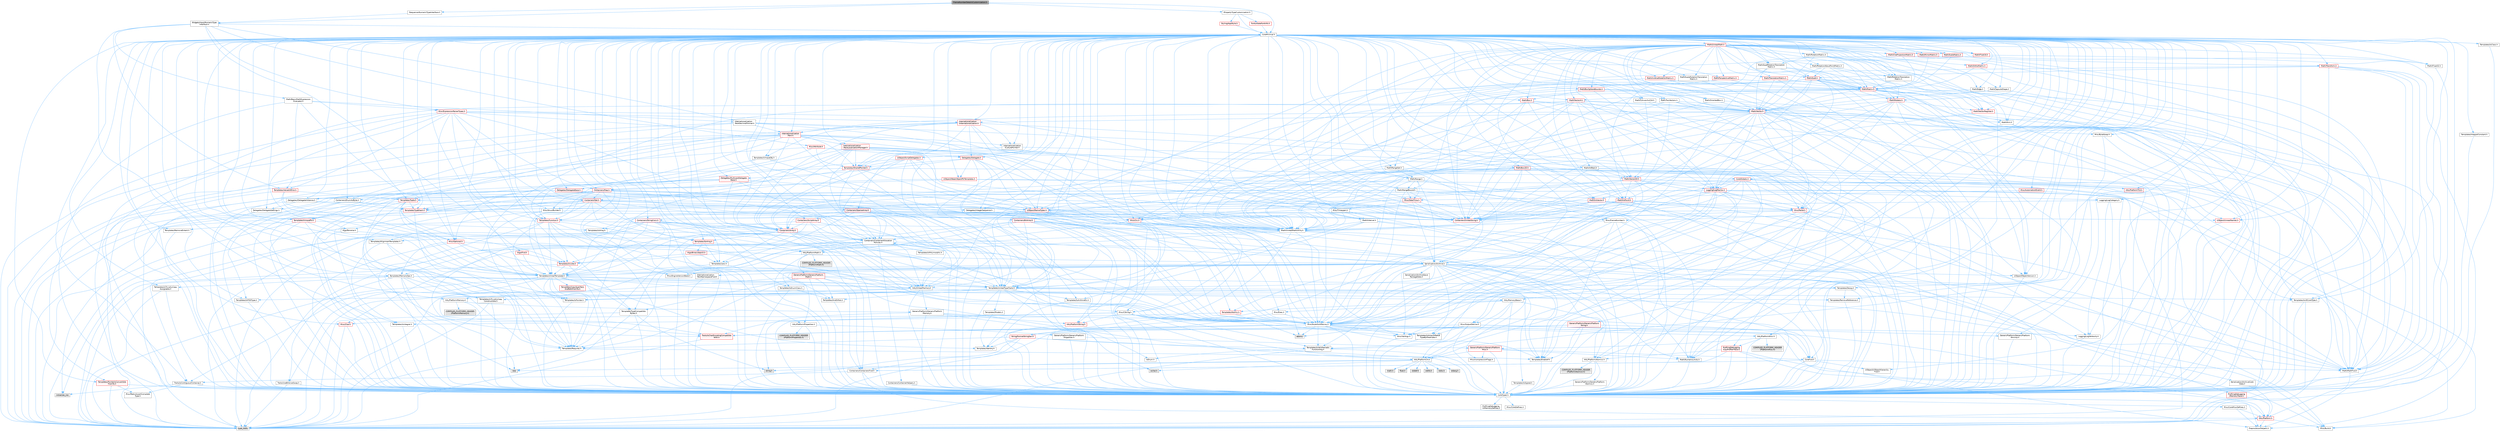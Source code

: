 digraph "FrameNumberDetailsCustomization.h"
{
 // INTERACTIVE_SVG=YES
 // LATEX_PDF_SIZE
  bgcolor="transparent";
  edge [fontname=Helvetica,fontsize=10,labelfontname=Helvetica,labelfontsize=10];
  node [fontname=Helvetica,fontsize=10,shape=box,height=0.2,width=0.4];
  Node1 [id="Node000001",label="FrameNumberDetailsCustomization.h",height=0.2,width=0.4,color="gray40", fillcolor="grey60", style="filled", fontcolor="black",tooltip=" "];
  Node1 -> Node2 [id="edge1_Node000001_Node000002",color="steelblue1",style="solid",tooltip=" "];
  Node2 [id="Node000002",label="CoreMinimal.h",height=0.2,width=0.4,color="grey40", fillcolor="white", style="filled",URL="$d7/d67/CoreMinimal_8h.html",tooltip=" "];
  Node2 -> Node3 [id="edge2_Node000002_Node000003",color="steelblue1",style="solid",tooltip=" "];
  Node3 [id="Node000003",label="CoreTypes.h",height=0.2,width=0.4,color="grey40", fillcolor="white", style="filled",URL="$dc/dec/CoreTypes_8h.html",tooltip=" "];
  Node3 -> Node4 [id="edge3_Node000003_Node000004",color="steelblue1",style="solid",tooltip=" "];
  Node4 [id="Node000004",label="HAL/Platform.h",height=0.2,width=0.4,color="red", fillcolor="#FFF0F0", style="filled",URL="$d9/dd0/Platform_8h.html",tooltip=" "];
  Node4 -> Node5 [id="edge4_Node000004_Node000005",color="steelblue1",style="solid",tooltip=" "];
  Node5 [id="Node000005",label="Misc/Build.h",height=0.2,width=0.4,color="grey40", fillcolor="white", style="filled",URL="$d3/dbb/Build_8h.html",tooltip=" "];
  Node4 -> Node7 [id="edge5_Node000004_Node000007",color="steelblue1",style="solid",tooltip=" "];
  Node7 [id="Node000007",label="type_traits",height=0.2,width=0.4,color="grey60", fillcolor="#E0E0E0", style="filled",tooltip=" "];
  Node4 -> Node8 [id="edge6_Node000004_Node000008",color="steelblue1",style="solid",tooltip=" "];
  Node8 [id="Node000008",label="PreprocessorHelpers.h",height=0.2,width=0.4,color="grey40", fillcolor="white", style="filled",URL="$db/ddb/PreprocessorHelpers_8h.html",tooltip=" "];
  Node3 -> Node14 [id="edge7_Node000003_Node000014",color="steelblue1",style="solid",tooltip=" "];
  Node14 [id="Node000014",label="ProfilingDebugging\l/UMemoryDefines.h",height=0.2,width=0.4,color="grey40", fillcolor="white", style="filled",URL="$d2/da2/UMemoryDefines_8h.html",tooltip=" "];
  Node3 -> Node15 [id="edge8_Node000003_Node000015",color="steelblue1",style="solid",tooltip=" "];
  Node15 [id="Node000015",label="Misc/CoreMiscDefines.h",height=0.2,width=0.4,color="grey40", fillcolor="white", style="filled",URL="$da/d38/CoreMiscDefines_8h.html",tooltip=" "];
  Node15 -> Node4 [id="edge9_Node000015_Node000004",color="steelblue1",style="solid",tooltip=" "];
  Node15 -> Node8 [id="edge10_Node000015_Node000008",color="steelblue1",style="solid",tooltip=" "];
  Node3 -> Node16 [id="edge11_Node000003_Node000016",color="steelblue1",style="solid",tooltip=" "];
  Node16 [id="Node000016",label="Misc/CoreDefines.h",height=0.2,width=0.4,color="grey40", fillcolor="white", style="filled",URL="$d3/dd2/CoreDefines_8h.html",tooltip=" "];
  Node2 -> Node17 [id="edge12_Node000002_Node000017",color="steelblue1",style="solid",tooltip=" "];
  Node17 [id="Node000017",label="CoreFwd.h",height=0.2,width=0.4,color="grey40", fillcolor="white", style="filled",URL="$d1/d1e/CoreFwd_8h.html",tooltip=" "];
  Node17 -> Node3 [id="edge13_Node000017_Node000003",color="steelblue1",style="solid",tooltip=" "];
  Node17 -> Node18 [id="edge14_Node000017_Node000018",color="steelblue1",style="solid",tooltip=" "];
  Node18 [id="Node000018",label="Containers/ContainersFwd.h",height=0.2,width=0.4,color="grey40", fillcolor="white", style="filled",URL="$d4/d0a/ContainersFwd_8h.html",tooltip=" "];
  Node18 -> Node4 [id="edge15_Node000018_Node000004",color="steelblue1",style="solid",tooltip=" "];
  Node18 -> Node3 [id="edge16_Node000018_Node000003",color="steelblue1",style="solid",tooltip=" "];
  Node18 -> Node19 [id="edge17_Node000018_Node000019",color="steelblue1",style="solid",tooltip=" "];
  Node19 [id="Node000019",label="Traits/IsContiguousContainer.h",height=0.2,width=0.4,color="grey40", fillcolor="white", style="filled",URL="$d5/d3c/IsContiguousContainer_8h.html",tooltip=" "];
  Node19 -> Node3 [id="edge18_Node000019_Node000003",color="steelblue1",style="solid",tooltip=" "];
  Node19 -> Node20 [id="edge19_Node000019_Node000020",color="steelblue1",style="solid",tooltip=" "];
  Node20 [id="Node000020",label="Misc/StaticAssertComplete\lType.h",height=0.2,width=0.4,color="grey40", fillcolor="white", style="filled",URL="$d5/d4e/StaticAssertCompleteType_8h.html",tooltip=" "];
  Node19 -> Node21 [id="edge20_Node000019_Node000021",color="steelblue1",style="solid",tooltip=" "];
  Node21 [id="Node000021",label="initializer_list",height=0.2,width=0.4,color="grey60", fillcolor="#E0E0E0", style="filled",tooltip=" "];
  Node17 -> Node22 [id="edge21_Node000017_Node000022",color="steelblue1",style="solid",tooltip=" "];
  Node22 [id="Node000022",label="Math/MathFwd.h",height=0.2,width=0.4,color="grey40", fillcolor="white", style="filled",URL="$d2/d10/MathFwd_8h.html",tooltip=" "];
  Node22 -> Node4 [id="edge22_Node000022_Node000004",color="steelblue1",style="solid",tooltip=" "];
  Node17 -> Node23 [id="edge23_Node000017_Node000023",color="steelblue1",style="solid",tooltip=" "];
  Node23 [id="Node000023",label="UObject/UObjectHierarchy\lFwd.h",height=0.2,width=0.4,color="grey40", fillcolor="white", style="filled",URL="$d3/d13/UObjectHierarchyFwd_8h.html",tooltip=" "];
  Node2 -> Node23 [id="edge24_Node000002_Node000023",color="steelblue1",style="solid",tooltip=" "];
  Node2 -> Node18 [id="edge25_Node000002_Node000018",color="steelblue1",style="solid",tooltip=" "];
  Node2 -> Node24 [id="edge26_Node000002_Node000024",color="steelblue1",style="solid",tooltip=" "];
  Node24 [id="Node000024",label="Misc/VarArgs.h",height=0.2,width=0.4,color="grey40", fillcolor="white", style="filled",URL="$d5/d6f/VarArgs_8h.html",tooltip=" "];
  Node24 -> Node3 [id="edge27_Node000024_Node000003",color="steelblue1",style="solid",tooltip=" "];
  Node2 -> Node25 [id="edge28_Node000002_Node000025",color="steelblue1",style="solid",tooltip=" "];
  Node25 [id="Node000025",label="Logging/LogVerbosity.h",height=0.2,width=0.4,color="grey40", fillcolor="white", style="filled",URL="$d2/d8f/LogVerbosity_8h.html",tooltip=" "];
  Node25 -> Node3 [id="edge29_Node000025_Node000003",color="steelblue1",style="solid",tooltip=" "];
  Node2 -> Node26 [id="edge30_Node000002_Node000026",color="steelblue1",style="solid",tooltip=" "];
  Node26 [id="Node000026",label="Misc/OutputDevice.h",height=0.2,width=0.4,color="grey40", fillcolor="white", style="filled",URL="$d7/d32/OutputDevice_8h.html",tooltip=" "];
  Node26 -> Node17 [id="edge31_Node000026_Node000017",color="steelblue1",style="solid",tooltip=" "];
  Node26 -> Node3 [id="edge32_Node000026_Node000003",color="steelblue1",style="solid",tooltip=" "];
  Node26 -> Node25 [id="edge33_Node000026_Node000025",color="steelblue1",style="solid",tooltip=" "];
  Node26 -> Node24 [id="edge34_Node000026_Node000024",color="steelblue1",style="solid",tooltip=" "];
  Node26 -> Node27 [id="edge35_Node000026_Node000027",color="steelblue1",style="solid",tooltip=" "];
  Node27 [id="Node000027",label="Templates/IsArrayOrRefOf\lTypeByPredicate.h",height=0.2,width=0.4,color="grey40", fillcolor="white", style="filled",URL="$d6/da1/IsArrayOrRefOfTypeByPredicate_8h.html",tooltip=" "];
  Node27 -> Node3 [id="edge36_Node000027_Node000003",color="steelblue1",style="solid",tooltip=" "];
  Node26 -> Node28 [id="edge37_Node000026_Node000028",color="steelblue1",style="solid",tooltip=" "];
  Node28 [id="Node000028",label="Templates/IsValidVariadic\lFunctionArg.h",height=0.2,width=0.4,color="grey40", fillcolor="white", style="filled",URL="$d0/dc8/IsValidVariadicFunctionArg_8h.html",tooltip=" "];
  Node28 -> Node3 [id="edge38_Node000028_Node000003",color="steelblue1",style="solid",tooltip=" "];
  Node28 -> Node29 [id="edge39_Node000028_Node000029",color="steelblue1",style="solid",tooltip=" "];
  Node29 [id="Node000029",label="IsEnum.h",height=0.2,width=0.4,color="grey40", fillcolor="white", style="filled",URL="$d4/de5/IsEnum_8h.html",tooltip=" "];
  Node28 -> Node7 [id="edge40_Node000028_Node000007",color="steelblue1",style="solid",tooltip=" "];
  Node26 -> Node30 [id="edge41_Node000026_Node000030",color="steelblue1",style="solid",tooltip=" "];
  Node30 [id="Node000030",label="Traits/IsCharEncodingCompatible\lWith.h",height=0.2,width=0.4,color="red", fillcolor="#FFF0F0", style="filled",URL="$df/dd1/IsCharEncodingCompatibleWith_8h.html",tooltip=" "];
  Node30 -> Node7 [id="edge42_Node000030_Node000007",color="steelblue1",style="solid",tooltip=" "];
  Node2 -> Node32 [id="edge43_Node000002_Node000032",color="steelblue1",style="solid",tooltip=" "];
  Node32 [id="Node000032",label="HAL/PlatformCrt.h",height=0.2,width=0.4,color="grey40", fillcolor="white", style="filled",URL="$d8/d75/PlatformCrt_8h.html",tooltip=" "];
  Node32 -> Node33 [id="edge44_Node000032_Node000033",color="steelblue1",style="solid",tooltip=" "];
  Node33 [id="Node000033",label="new",height=0.2,width=0.4,color="grey60", fillcolor="#E0E0E0", style="filled",tooltip=" "];
  Node32 -> Node34 [id="edge45_Node000032_Node000034",color="steelblue1",style="solid",tooltip=" "];
  Node34 [id="Node000034",label="wchar.h",height=0.2,width=0.4,color="grey60", fillcolor="#E0E0E0", style="filled",tooltip=" "];
  Node32 -> Node35 [id="edge46_Node000032_Node000035",color="steelblue1",style="solid",tooltip=" "];
  Node35 [id="Node000035",label="stddef.h",height=0.2,width=0.4,color="grey60", fillcolor="#E0E0E0", style="filled",tooltip=" "];
  Node32 -> Node36 [id="edge47_Node000032_Node000036",color="steelblue1",style="solid",tooltip=" "];
  Node36 [id="Node000036",label="stdlib.h",height=0.2,width=0.4,color="grey60", fillcolor="#E0E0E0", style="filled",tooltip=" "];
  Node32 -> Node37 [id="edge48_Node000032_Node000037",color="steelblue1",style="solid",tooltip=" "];
  Node37 [id="Node000037",label="stdio.h",height=0.2,width=0.4,color="grey60", fillcolor="#E0E0E0", style="filled",tooltip=" "];
  Node32 -> Node38 [id="edge49_Node000032_Node000038",color="steelblue1",style="solid",tooltip=" "];
  Node38 [id="Node000038",label="stdarg.h",height=0.2,width=0.4,color="grey60", fillcolor="#E0E0E0", style="filled",tooltip=" "];
  Node32 -> Node39 [id="edge50_Node000032_Node000039",color="steelblue1",style="solid",tooltip=" "];
  Node39 [id="Node000039",label="math.h",height=0.2,width=0.4,color="grey60", fillcolor="#E0E0E0", style="filled",tooltip=" "];
  Node32 -> Node40 [id="edge51_Node000032_Node000040",color="steelblue1",style="solid",tooltip=" "];
  Node40 [id="Node000040",label="float.h",height=0.2,width=0.4,color="grey60", fillcolor="#E0E0E0", style="filled",tooltip=" "];
  Node32 -> Node41 [id="edge52_Node000032_Node000041",color="steelblue1",style="solid",tooltip=" "];
  Node41 [id="Node000041",label="string.h",height=0.2,width=0.4,color="grey60", fillcolor="#E0E0E0", style="filled",tooltip=" "];
  Node2 -> Node42 [id="edge53_Node000002_Node000042",color="steelblue1",style="solid",tooltip=" "];
  Node42 [id="Node000042",label="HAL/PlatformMisc.h",height=0.2,width=0.4,color="grey40", fillcolor="white", style="filled",URL="$d0/df5/PlatformMisc_8h.html",tooltip=" "];
  Node42 -> Node3 [id="edge54_Node000042_Node000003",color="steelblue1",style="solid",tooltip=" "];
  Node42 -> Node43 [id="edge55_Node000042_Node000043",color="steelblue1",style="solid",tooltip=" "];
  Node43 [id="Node000043",label="GenericPlatform/GenericPlatform\lMisc.h",height=0.2,width=0.4,color="red", fillcolor="#FFF0F0", style="filled",URL="$db/d9a/GenericPlatformMisc_8h.html",tooltip=" "];
  Node43 -> Node17 [id="edge56_Node000043_Node000017",color="steelblue1",style="solid",tooltip=" "];
  Node43 -> Node3 [id="edge57_Node000043_Node000003",color="steelblue1",style="solid",tooltip=" "];
  Node43 -> Node32 [id="edge58_Node000043_Node000032",color="steelblue1",style="solid",tooltip=" "];
  Node43 -> Node47 [id="edge59_Node000043_Node000047",color="steelblue1",style="solid",tooltip=" "];
  Node47 [id="Node000047",label="Math/NumericLimits.h",height=0.2,width=0.4,color="grey40", fillcolor="white", style="filled",URL="$df/d1b/NumericLimits_8h.html",tooltip=" "];
  Node47 -> Node3 [id="edge60_Node000047_Node000003",color="steelblue1",style="solid",tooltip=" "];
  Node43 -> Node48 [id="edge61_Node000043_Node000048",color="steelblue1",style="solid",tooltip=" "];
  Node48 [id="Node000048",label="Misc/CompressionFlags.h",height=0.2,width=0.4,color="grey40", fillcolor="white", style="filled",URL="$d9/d76/CompressionFlags_8h.html",tooltip=" "];
  Node42 -> Node52 [id="edge62_Node000042_Node000052",color="steelblue1",style="solid",tooltip=" "];
  Node52 [id="Node000052",label="COMPILED_PLATFORM_HEADER\l(PlatformMisc.h)",height=0.2,width=0.4,color="grey60", fillcolor="#E0E0E0", style="filled",tooltip=" "];
  Node42 -> Node53 [id="edge63_Node000042_Node000053",color="steelblue1",style="solid",tooltip=" "];
  Node53 [id="Node000053",label="ProfilingDebugging\l/CpuProfilerTrace.h",height=0.2,width=0.4,color="red", fillcolor="#FFF0F0", style="filled",URL="$da/dcb/CpuProfilerTrace_8h.html",tooltip=" "];
  Node53 -> Node3 [id="edge64_Node000053_Node000003",color="steelblue1",style="solid",tooltip=" "];
  Node53 -> Node18 [id="edge65_Node000053_Node000018",color="steelblue1",style="solid",tooltip=" "];
  Node53 -> Node54 [id="edge66_Node000053_Node000054",color="steelblue1",style="solid",tooltip=" "];
  Node54 [id="Node000054",label="HAL/PlatformAtomics.h",height=0.2,width=0.4,color="grey40", fillcolor="white", style="filled",URL="$d3/d36/PlatformAtomics_8h.html",tooltip=" "];
  Node54 -> Node3 [id="edge67_Node000054_Node000003",color="steelblue1",style="solid",tooltip=" "];
  Node54 -> Node55 [id="edge68_Node000054_Node000055",color="steelblue1",style="solid",tooltip=" "];
  Node55 [id="Node000055",label="GenericPlatform/GenericPlatform\lAtomics.h",height=0.2,width=0.4,color="grey40", fillcolor="white", style="filled",URL="$da/d72/GenericPlatformAtomics_8h.html",tooltip=" "];
  Node55 -> Node3 [id="edge69_Node000055_Node000003",color="steelblue1",style="solid",tooltip=" "];
  Node54 -> Node56 [id="edge70_Node000054_Node000056",color="steelblue1",style="solid",tooltip=" "];
  Node56 [id="Node000056",label="COMPILED_PLATFORM_HEADER\l(PlatformAtomics.h)",height=0.2,width=0.4,color="grey60", fillcolor="#E0E0E0", style="filled",tooltip=" "];
  Node53 -> Node8 [id="edge71_Node000053_Node000008",color="steelblue1",style="solid",tooltip=" "];
  Node53 -> Node5 [id="edge72_Node000053_Node000005",color="steelblue1",style="solid",tooltip=" "];
  Node2 -> Node61 [id="edge73_Node000002_Node000061",color="steelblue1",style="solid",tooltip=" "];
  Node61 [id="Node000061",label="Misc/AssertionMacros.h",height=0.2,width=0.4,color="grey40", fillcolor="white", style="filled",URL="$d0/dfa/AssertionMacros_8h.html",tooltip=" "];
  Node61 -> Node3 [id="edge74_Node000061_Node000003",color="steelblue1",style="solid",tooltip=" "];
  Node61 -> Node4 [id="edge75_Node000061_Node000004",color="steelblue1",style="solid",tooltip=" "];
  Node61 -> Node42 [id="edge76_Node000061_Node000042",color="steelblue1",style="solid",tooltip=" "];
  Node61 -> Node8 [id="edge77_Node000061_Node000008",color="steelblue1",style="solid",tooltip=" "];
  Node61 -> Node62 [id="edge78_Node000061_Node000062",color="steelblue1",style="solid",tooltip=" "];
  Node62 [id="Node000062",label="Templates/EnableIf.h",height=0.2,width=0.4,color="grey40", fillcolor="white", style="filled",URL="$d7/d60/EnableIf_8h.html",tooltip=" "];
  Node62 -> Node3 [id="edge79_Node000062_Node000003",color="steelblue1",style="solid",tooltip=" "];
  Node61 -> Node27 [id="edge80_Node000061_Node000027",color="steelblue1",style="solid",tooltip=" "];
  Node61 -> Node28 [id="edge81_Node000061_Node000028",color="steelblue1",style="solid",tooltip=" "];
  Node61 -> Node30 [id="edge82_Node000061_Node000030",color="steelblue1",style="solid",tooltip=" "];
  Node61 -> Node24 [id="edge83_Node000061_Node000024",color="steelblue1",style="solid",tooltip=" "];
  Node61 -> Node63 [id="edge84_Node000061_Node000063",color="steelblue1",style="solid",tooltip=" "];
  Node63 [id="Node000063",label="String/FormatStringSan.h",height=0.2,width=0.4,color="red", fillcolor="#FFF0F0", style="filled",URL="$d3/d8b/FormatStringSan_8h.html",tooltip=" "];
  Node63 -> Node7 [id="edge85_Node000063_Node000007",color="steelblue1",style="solid",tooltip=" "];
  Node63 -> Node3 [id="edge86_Node000063_Node000003",color="steelblue1",style="solid",tooltip=" "];
  Node63 -> Node64 [id="edge87_Node000063_Node000064",color="steelblue1",style="solid",tooltip=" "];
  Node64 [id="Node000064",label="Templates/Requires.h",height=0.2,width=0.4,color="grey40", fillcolor="white", style="filled",URL="$dc/d96/Requires_8h.html",tooltip=" "];
  Node64 -> Node62 [id="edge88_Node000064_Node000062",color="steelblue1",style="solid",tooltip=" "];
  Node64 -> Node7 [id="edge89_Node000064_Node000007",color="steelblue1",style="solid",tooltip=" "];
  Node63 -> Node65 [id="edge90_Node000063_Node000065",color="steelblue1",style="solid",tooltip=" "];
  Node65 [id="Node000065",label="Templates/Identity.h",height=0.2,width=0.4,color="grey40", fillcolor="white", style="filled",URL="$d0/dd5/Identity_8h.html",tooltip=" "];
  Node63 -> Node28 [id="edge91_Node000063_Node000028",color="steelblue1",style="solid",tooltip=" "];
  Node63 -> Node18 [id="edge92_Node000063_Node000018",color="steelblue1",style="solid",tooltip=" "];
  Node61 -> Node69 [id="edge93_Node000061_Node000069",color="steelblue1",style="solid",tooltip=" "];
  Node69 [id="Node000069",label="atomic",height=0.2,width=0.4,color="grey60", fillcolor="#E0E0E0", style="filled",tooltip=" "];
  Node2 -> Node70 [id="edge94_Node000002_Node000070",color="steelblue1",style="solid",tooltip=" "];
  Node70 [id="Node000070",label="Templates/IsPointer.h",height=0.2,width=0.4,color="grey40", fillcolor="white", style="filled",URL="$d7/d05/IsPointer_8h.html",tooltip=" "];
  Node70 -> Node3 [id="edge95_Node000070_Node000003",color="steelblue1",style="solid",tooltip=" "];
  Node2 -> Node71 [id="edge96_Node000002_Node000071",color="steelblue1",style="solid",tooltip=" "];
  Node71 [id="Node000071",label="HAL/PlatformMemory.h",height=0.2,width=0.4,color="grey40", fillcolor="white", style="filled",URL="$de/d68/PlatformMemory_8h.html",tooltip=" "];
  Node71 -> Node3 [id="edge97_Node000071_Node000003",color="steelblue1",style="solid",tooltip=" "];
  Node71 -> Node72 [id="edge98_Node000071_Node000072",color="steelblue1",style="solid",tooltip=" "];
  Node72 [id="Node000072",label="GenericPlatform/GenericPlatform\lMemory.h",height=0.2,width=0.4,color="grey40", fillcolor="white", style="filled",URL="$dd/d22/GenericPlatformMemory_8h.html",tooltip=" "];
  Node72 -> Node17 [id="edge99_Node000072_Node000017",color="steelblue1",style="solid",tooltip=" "];
  Node72 -> Node3 [id="edge100_Node000072_Node000003",color="steelblue1",style="solid",tooltip=" "];
  Node72 -> Node73 [id="edge101_Node000072_Node000073",color="steelblue1",style="solid",tooltip=" "];
  Node73 [id="Node000073",label="HAL/PlatformString.h",height=0.2,width=0.4,color="red", fillcolor="#FFF0F0", style="filled",URL="$db/db5/PlatformString_8h.html",tooltip=" "];
  Node73 -> Node3 [id="edge102_Node000073_Node000003",color="steelblue1",style="solid",tooltip=" "];
  Node72 -> Node41 [id="edge103_Node000072_Node000041",color="steelblue1",style="solid",tooltip=" "];
  Node72 -> Node34 [id="edge104_Node000072_Node000034",color="steelblue1",style="solid",tooltip=" "];
  Node71 -> Node75 [id="edge105_Node000071_Node000075",color="steelblue1",style="solid",tooltip=" "];
  Node75 [id="Node000075",label="COMPILED_PLATFORM_HEADER\l(PlatformMemory.h)",height=0.2,width=0.4,color="grey60", fillcolor="#E0E0E0", style="filled",tooltip=" "];
  Node2 -> Node54 [id="edge106_Node000002_Node000054",color="steelblue1",style="solid",tooltip=" "];
  Node2 -> Node76 [id="edge107_Node000002_Node000076",color="steelblue1",style="solid",tooltip=" "];
  Node76 [id="Node000076",label="Misc/Exec.h",height=0.2,width=0.4,color="grey40", fillcolor="white", style="filled",URL="$de/ddb/Exec_8h.html",tooltip=" "];
  Node76 -> Node3 [id="edge108_Node000076_Node000003",color="steelblue1",style="solid",tooltip=" "];
  Node76 -> Node61 [id="edge109_Node000076_Node000061",color="steelblue1",style="solid",tooltip=" "];
  Node2 -> Node77 [id="edge110_Node000002_Node000077",color="steelblue1",style="solid",tooltip=" "];
  Node77 [id="Node000077",label="HAL/MemoryBase.h",height=0.2,width=0.4,color="grey40", fillcolor="white", style="filled",URL="$d6/d9f/MemoryBase_8h.html",tooltip=" "];
  Node77 -> Node3 [id="edge111_Node000077_Node000003",color="steelblue1",style="solid",tooltip=" "];
  Node77 -> Node54 [id="edge112_Node000077_Node000054",color="steelblue1",style="solid",tooltip=" "];
  Node77 -> Node32 [id="edge113_Node000077_Node000032",color="steelblue1",style="solid",tooltip=" "];
  Node77 -> Node76 [id="edge114_Node000077_Node000076",color="steelblue1",style="solid",tooltip=" "];
  Node77 -> Node26 [id="edge115_Node000077_Node000026",color="steelblue1",style="solid",tooltip=" "];
  Node77 -> Node78 [id="edge116_Node000077_Node000078",color="steelblue1",style="solid",tooltip=" "];
  Node78 [id="Node000078",label="Templates/Atomic.h",height=0.2,width=0.4,color="red", fillcolor="#FFF0F0", style="filled",URL="$d3/d91/Atomic_8h.html",tooltip=" "];
  Node78 -> Node81 [id="edge117_Node000078_Node000081",color="steelblue1",style="solid",tooltip=" "];
  Node81 [id="Node000081",label="Templates/IsIntegral.h",height=0.2,width=0.4,color="grey40", fillcolor="white", style="filled",URL="$da/d64/IsIntegral_8h.html",tooltip=" "];
  Node81 -> Node3 [id="edge118_Node000081_Node000003",color="steelblue1",style="solid",tooltip=" "];
  Node78 -> Node69 [id="edge119_Node000078_Node000069",color="steelblue1",style="solid",tooltip=" "];
  Node2 -> Node87 [id="edge120_Node000002_Node000087",color="steelblue1",style="solid",tooltip=" "];
  Node87 [id="Node000087",label="HAL/UnrealMemory.h",height=0.2,width=0.4,color="grey40", fillcolor="white", style="filled",URL="$d9/d96/UnrealMemory_8h.html",tooltip=" "];
  Node87 -> Node3 [id="edge121_Node000087_Node000003",color="steelblue1",style="solid",tooltip=" "];
  Node87 -> Node72 [id="edge122_Node000087_Node000072",color="steelblue1",style="solid",tooltip=" "];
  Node87 -> Node77 [id="edge123_Node000087_Node000077",color="steelblue1",style="solid",tooltip=" "];
  Node87 -> Node71 [id="edge124_Node000087_Node000071",color="steelblue1",style="solid",tooltip=" "];
  Node87 -> Node88 [id="edge125_Node000087_Node000088",color="steelblue1",style="solid",tooltip=" "];
  Node88 [id="Node000088",label="ProfilingDebugging\l/MemoryTrace.h",height=0.2,width=0.4,color="red", fillcolor="#FFF0F0", style="filled",URL="$da/dd7/MemoryTrace_8h.html",tooltip=" "];
  Node88 -> Node4 [id="edge126_Node000088_Node000004",color="steelblue1",style="solid",tooltip=" "];
  Node87 -> Node70 [id="edge127_Node000087_Node000070",color="steelblue1",style="solid",tooltip=" "];
  Node2 -> Node89 [id="edge128_Node000002_Node000089",color="steelblue1",style="solid",tooltip=" "];
  Node89 [id="Node000089",label="Templates/IsArithmetic.h",height=0.2,width=0.4,color="grey40", fillcolor="white", style="filled",URL="$d2/d5d/IsArithmetic_8h.html",tooltip=" "];
  Node89 -> Node3 [id="edge129_Node000089_Node000003",color="steelblue1",style="solid",tooltip=" "];
  Node2 -> Node83 [id="edge130_Node000002_Node000083",color="steelblue1",style="solid",tooltip=" "];
  Node83 [id="Node000083",label="Templates/AndOrNot.h",height=0.2,width=0.4,color="grey40", fillcolor="white", style="filled",URL="$db/d0a/AndOrNot_8h.html",tooltip=" "];
  Node83 -> Node3 [id="edge131_Node000083_Node000003",color="steelblue1",style="solid",tooltip=" "];
  Node2 -> Node90 [id="edge132_Node000002_Node000090",color="steelblue1",style="solid",tooltip=" "];
  Node90 [id="Node000090",label="Templates/IsPODType.h",height=0.2,width=0.4,color="grey40", fillcolor="white", style="filled",URL="$d7/db1/IsPODType_8h.html",tooltip=" "];
  Node90 -> Node3 [id="edge133_Node000090_Node000003",color="steelblue1",style="solid",tooltip=" "];
  Node2 -> Node91 [id="edge134_Node000002_Node000091",color="steelblue1",style="solid",tooltip=" "];
  Node91 [id="Node000091",label="Templates/IsUECoreType.h",height=0.2,width=0.4,color="grey40", fillcolor="white", style="filled",URL="$d1/db8/IsUECoreType_8h.html",tooltip=" "];
  Node91 -> Node3 [id="edge135_Node000091_Node000003",color="steelblue1",style="solid",tooltip=" "];
  Node91 -> Node7 [id="edge136_Node000091_Node000007",color="steelblue1",style="solid",tooltip=" "];
  Node2 -> Node84 [id="edge137_Node000002_Node000084",color="steelblue1",style="solid",tooltip=" "];
  Node84 [id="Node000084",label="Templates/IsTriviallyCopy\lConstructible.h",height=0.2,width=0.4,color="grey40", fillcolor="white", style="filled",URL="$d3/d78/IsTriviallyCopyConstructible_8h.html",tooltip=" "];
  Node84 -> Node3 [id="edge138_Node000084_Node000003",color="steelblue1",style="solid",tooltip=" "];
  Node84 -> Node7 [id="edge139_Node000084_Node000007",color="steelblue1",style="solid",tooltip=" "];
  Node2 -> Node92 [id="edge140_Node000002_Node000092",color="steelblue1",style="solid",tooltip=" "];
  Node92 [id="Node000092",label="Templates/UnrealTypeTraits.h",height=0.2,width=0.4,color="grey40", fillcolor="white", style="filled",URL="$d2/d2d/UnrealTypeTraits_8h.html",tooltip=" "];
  Node92 -> Node3 [id="edge141_Node000092_Node000003",color="steelblue1",style="solid",tooltip=" "];
  Node92 -> Node70 [id="edge142_Node000092_Node000070",color="steelblue1",style="solid",tooltip=" "];
  Node92 -> Node61 [id="edge143_Node000092_Node000061",color="steelblue1",style="solid",tooltip=" "];
  Node92 -> Node83 [id="edge144_Node000092_Node000083",color="steelblue1",style="solid",tooltip=" "];
  Node92 -> Node62 [id="edge145_Node000092_Node000062",color="steelblue1",style="solid",tooltip=" "];
  Node92 -> Node89 [id="edge146_Node000092_Node000089",color="steelblue1",style="solid",tooltip=" "];
  Node92 -> Node29 [id="edge147_Node000092_Node000029",color="steelblue1",style="solid",tooltip=" "];
  Node92 -> Node93 [id="edge148_Node000092_Node000093",color="steelblue1",style="solid",tooltip=" "];
  Node93 [id="Node000093",label="Templates/Models.h",height=0.2,width=0.4,color="grey40", fillcolor="white", style="filled",URL="$d3/d0c/Models_8h.html",tooltip=" "];
  Node93 -> Node65 [id="edge149_Node000093_Node000065",color="steelblue1",style="solid",tooltip=" "];
  Node92 -> Node90 [id="edge150_Node000092_Node000090",color="steelblue1",style="solid",tooltip=" "];
  Node92 -> Node91 [id="edge151_Node000092_Node000091",color="steelblue1",style="solid",tooltip=" "];
  Node92 -> Node84 [id="edge152_Node000092_Node000084",color="steelblue1",style="solid",tooltip=" "];
  Node2 -> Node62 [id="edge153_Node000002_Node000062",color="steelblue1",style="solid",tooltip=" "];
  Node2 -> Node94 [id="edge154_Node000002_Node000094",color="steelblue1",style="solid",tooltip=" "];
  Node94 [id="Node000094",label="Templates/RemoveReference.h",height=0.2,width=0.4,color="grey40", fillcolor="white", style="filled",URL="$da/dbe/RemoveReference_8h.html",tooltip=" "];
  Node94 -> Node3 [id="edge155_Node000094_Node000003",color="steelblue1",style="solid",tooltip=" "];
  Node2 -> Node95 [id="edge156_Node000002_Node000095",color="steelblue1",style="solid",tooltip=" "];
  Node95 [id="Node000095",label="Templates/IntegralConstant.h",height=0.2,width=0.4,color="grey40", fillcolor="white", style="filled",URL="$db/d1b/IntegralConstant_8h.html",tooltip=" "];
  Node95 -> Node3 [id="edge157_Node000095_Node000003",color="steelblue1",style="solid",tooltip=" "];
  Node2 -> Node96 [id="edge158_Node000002_Node000096",color="steelblue1",style="solid",tooltip=" "];
  Node96 [id="Node000096",label="Templates/IsClass.h",height=0.2,width=0.4,color="grey40", fillcolor="white", style="filled",URL="$db/dcb/IsClass_8h.html",tooltip=" "];
  Node96 -> Node3 [id="edge159_Node000096_Node000003",color="steelblue1",style="solid",tooltip=" "];
  Node2 -> Node97 [id="edge160_Node000002_Node000097",color="steelblue1",style="solid",tooltip=" "];
  Node97 [id="Node000097",label="Templates/TypeCompatible\lBytes.h",height=0.2,width=0.4,color="grey40", fillcolor="white", style="filled",URL="$df/d0a/TypeCompatibleBytes_8h.html",tooltip=" "];
  Node97 -> Node3 [id="edge161_Node000097_Node000003",color="steelblue1",style="solid",tooltip=" "];
  Node97 -> Node41 [id="edge162_Node000097_Node000041",color="steelblue1",style="solid",tooltip=" "];
  Node97 -> Node33 [id="edge163_Node000097_Node000033",color="steelblue1",style="solid",tooltip=" "];
  Node97 -> Node7 [id="edge164_Node000097_Node000007",color="steelblue1",style="solid",tooltip=" "];
  Node2 -> Node19 [id="edge165_Node000002_Node000019",color="steelblue1",style="solid",tooltip=" "];
  Node2 -> Node98 [id="edge166_Node000002_Node000098",color="steelblue1",style="solid",tooltip=" "];
  Node98 [id="Node000098",label="Templates/UnrealTemplate.h",height=0.2,width=0.4,color="grey40", fillcolor="white", style="filled",URL="$d4/d24/UnrealTemplate_8h.html",tooltip=" "];
  Node98 -> Node3 [id="edge167_Node000098_Node000003",color="steelblue1",style="solid",tooltip=" "];
  Node98 -> Node70 [id="edge168_Node000098_Node000070",color="steelblue1",style="solid",tooltip=" "];
  Node98 -> Node87 [id="edge169_Node000098_Node000087",color="steelblue1",style="solid",tooltip=" "];
  Node98 -> Node99 [id="edge170_Node000098_Node000099",color="steelblue1",style="solid",tooltip=" "];
  Node99 [id="Node000099",label="Templates/CopyQualifiers\lAndRefsFromTo.h",height=0.2,width=0.4,color="red", fillcolor="#FFF0F0", style="filled",URL="$d3/db3/CopyQualifiersAndRefsFromTo_8h.html",tooltip=" "];
  Node98 -> Node92 [id="edge171_Node000098_Node000092",color="steelblue1",style="solid",tooltip=" "];
  Node98 -> Node94 [id="edge172_Node000098_Node000094",color="steelblue1",style="solid",tooltip=" "];
  Node98 -> Node64 [id="edge173_Node000098_Node000064",color="steelblue1",style="solid",tooltip=" "];
  Node98 -> Node97 [id="edge174_Node000098_Node000097",color="steelblue1",style="solid",tooltip=" "];
  Node98 -> Node65 [id="edge175_Node000098_Node000065",color="steelblue1",style="solid",tooltip=" "];
  Node98 -> Node19 [id="edge176_Node000098_Node000019",color="steelblue1",style="solid",tooltip=" "];
  Node98 -> Node101 [id="edge177_Node000098_Node000101",color="steelblue1",style="solid",tooltip=" "];
  Node101 [id="Node000101",label="Traits/UseBitwiseSwap.h",height=0.2,width=0.4,color="grey40", fillcolor="white", style="filled",URL="$db/df3/UseBitwiseSwap_8h.html",tooltip=" "];
  Node101 -> Node3 [id="edge178_Node000101_Node000003",color="steelblue1",style="solid",tooltip=" "];
  Node101 -> Node7 [id="edge179_Node000101_Node000007",color="steelblue1",style="solid",tooltip=" "];
  Node98 -> Node7 [id="edge180_Node000098_Node000007",color="steelblue1",style="solid",tooltip=" "];
  Node2 -> Node47 [id="edge181_Node000002_Node000047",color="steelblue1",style="solid",tooltip=" "];
  Node2 -> Node102 [id="edge182_Node000002_Node000102",color="steelblue1",style="solid",tooltip=" "];
  Node102 [id="Node000102",label="HAL/PlatformMath.h",height=0.2,width=0.4,color="grey40", fillcolor="white", style="filled",URL="$dc/d53/PlatformMath_8h.html",tooltip=" "];
  Node102 -> Node3 [id="edge183_Node000102_Node000003",color="steelblue1",style="solid",tooltip=" "];
  Node102 -> Node103 [id="edge184_Node000102_Node000103",color="steelblue1",style="solid",tooltip=" "];
  Node103 [id="Node000103",label="GenericPlatform/GenericPlatform\lMath.h",height=0.2,width=0.4,color="red", fillcolor="#FFF0F0", style="filled",URL="$d5/d79/GenericPlatformMath_8h.html",tooltip=" "];
  Node103 -> Node3 [id="edge185_Node000103_Node000003",color="steelblue1",style="solid",tooltip=" "];
  Node103 -> Node18 [id="edge186_Node000103_Node000018",color="steelblue1",style="solid",tooltip=" "];
  Node103 -> Node32 [id="edge187_Node000103_Node000032",color="steelblue1",style="solid",tooltip=" "];
  Node103 -> Node83 [id="edge188_Node000103_Node000083",color="steelblue1",style="solid",tooltip=" "];
  Node103 -> Node104 [id="edge189_Node000103_Node000104",color="steelblue1",style="solid",tooltip=" "];
  Node104 [id="Node000104",label="Templates/Decay.h",height=0.2,width=0.4,color="grey40", fillcolor="white", style="filled",URL="$dd/d0f/Decay_8h.html",tooltip=" "];
  Node104 -> Node3 [id="edge190_Node000104_Node000003",color="steelblue1",style="solid",tooltip=" "];
  Node104 -> Node94 [id="edge191_Node000104_Node000094",color="steelblue1",style="solid",tooltip=" "];
  Node104 -> Node7 [id="edge192_Node000104_Node000007",color="steelblue1",style="solid",tooltip=" "];
  Node103 -> Node92 [id="edge193_Node000103_Node000092",color="steelblue1",style="solid",tooltip=" "];
  Node103 -> Node64 [id="edge194_Node000103_Node000064",color="steelblue1",style="solid",tooltip=" "];
  Node103 -> Node97 [id="edge195_Node000103_Node000097",color="steelblue1",style="solid",tooltip=" "];
  Node103 -> Node7 [id="edge196_Node000103_Node000007",color="steelblue1",style="solid",tooltip=" "];
  Node102 -> Node109 [id="edge197_Node000102_Node000109",color="steelblue1",style="solid",tooltip=" "];
  Node109 [id="Node000109",label="COMPILED_PLATFORM_HEADER\l(PlatformMath.h)",height=0.2,width=0.4,color="grey60", fillcolor="#E0E0E0", style="filled",tooltip=" "];
  Node2 -> Node85 [id="edge198_Node000002_Node000085",color="steelblue1",style="solid",tooltip=" "];
  Node85 [id="Node000085",label="Templates/IsTriviallyCopy\lAssignable.h",height=0.2,width=0.4,color="grey40", fillcolor="white", style="filled",URL="$d2/df2/IsTriviallyCopyAssignable_8h.html",tooltip=" "];
  Node85 -> Node3 [id="edge199_Node000085_Node000003",color="steelblue1",style="solid",tooltip=" "];
  Node85 -> Node7 [id="edge200_Node000085_Node000007",color="steelblue1",style="solid",tooltip=" "];
  Node2 -> Node110 [id="edge201_Node000002_Node000110",color="steelblue1",style="solid",tooltip=" "];
  Node110 [id="Node000110",label="Templates/MemoryOps.h",height=0.2,width=0.4,color="grey40", fillcolor="white", style="filled",URL="$db/dea/MemoryOps_8h.html",tooltip=" "];
  Node110 -> Node3 [id="edge202_Node000110_Node000003",color="steelblue1",style="solid",tooltip=" "];
  Node110 -> Node87 [id="edge203_Node000110_Node000087",color="steelblue1",style="solid",tooltip=" "];
  Node110 -> Node85 [id="edge204_Node000110_Node000085",color="steelblue1",style="solid",tooltip=" "];
  Node110 -> Node84 [id="edge205_Node000110_Node000084",color="steelblue1",style="solid",tooltip=" "];
  Node110 -> Node64 [id="edge206_Node000110_Node000064",color="steelblue1",style="solid",tooltip=" "];
  Node110 -> Node92 [id="edge207_Node000110_Node000092",color="steelblue1",style="solid",tooltip=" "];
  Node110 -> Node101 [id="edge208_Node000110_Node000101",color="steelblue1",style="solid",tooltip=" "];
  Node110 -> Node33 [id="edge209_Node000110_Node000033",color="steelblue1",style="solid",tooltip=" "];
  Node110 -> Node7 [id="edge210_Node000110_Node000007",color="steelblue1",style="solid",tooltip=" "];
  Node2 -> Node111 [id="edge211_Node000002_Node000111",color="steelblue1",style="solid",tooltip=" "];
  Node111 [id="Node000111",label="Containers/ContainerAllocation\lPolicies.h",height=0.2,width=0.4,color="grey40", fillcolor="white", style="filled",URL="$d7/dff/ContainerAllocationPolicies_8h.html",tooltip=" "];
  Node111 -> Node3 [id="edge212_Node000111_Node000003",color="steelblue1",style="solid",tooltip=" "];
  Node111 -> Node112 [id="edge213_Node000111_Node000112",color="steelblue1",style="solid",tooltip=" "];
  Node112 [id="Node000112",label="Containers/ContainerHelpers.h",height=0.2,width=0.4,color="grey40", fillcolor="white", style="filled",URL="$d7/d33/ContainerHelpers_8h.html",tooltip=" "];
  Node112 -> Node3 [id="edge214_Node000112_Node000003",color="steelblue1",style="solid",tooltip=" "];
  Node111 -> Node111 [id="edge215_Node000111_Node000111",color="steelblue1",style="solid",tooltip=" "];
  Node111 -> Node102 [id="edge216_Node000111_Node000102",color="steelblue1",style="solid",tooltip=" "];
  Node111 -> Node87 [id="edge217_Node000111_Node000087",color="steelblue1",style="solid",tooltip=" "];
  Node111 -> Node47 [id="edge218_Node000111_Node000047",color="steelblue1",style="solid",tooltip=" "];
  Node111 -> Node61 [id="edge219_Node000111_Node000061",color="steelblue1",style="solid",tooltip=" "];
  Node111 -> Node113 [id="edge220_Node000111_Node000113",color="steelblue1",style="solid",tooltip=" "];
  Node113 [id="Node000113",label="Templates/IsPolymorphic.h",height=0.2,width=0.4,color="grey40", fillcolor="white", style="filled",URL="$dc/d20/IsPolymorphic_8h.html",tooltip=" "];
  Node111 -> Node110 [id="edge221_Node000111_Node000110",color="steelblue1",style="solid",tooltip=" "];
  Node111 -> Node97 [id="edge222_Node000111_Node000097",color="steelblue1",style="solid",tooltip=" "];
  Node111 -> Node7 [id="edge223_Node000111_Node000007",color="steelblue1",style="solid",tooltip=" "];
  Node2 -> Node114 [id="edge224_Node000002_Node000114",color="steelblue1",style="solid",tooltip=" "];
  Node114 [id="Node000114",label="Templates/IsEnumClass.h",height=0.2,width=0.4,color="grey40", fillcolor="white", style="filled",URL="$d7/d15/IsEnumClass_8h.html",tooltip=" "];
  Node114 -> Node3 [id="edge225_Node000114_Node000003",color="steelblue1",style="solid",tooltip=" "];
  Node114 -> Node83 [id="edge226_Node000114_Node000083",color="steelblue1",style="solid",tooltip=" "];
  Node2 -> Node115 [id="edge227_Node000002_Node000115",color="steelblue1",style="solid",tooltip=" "];
  Node115 [id="Node000115",label="HAL/PlatformProperties.h",height=0.2,width=0.4,color="grey40", fillcolor="white", style="filled",URL="$d9/db0/PlatformProperties_8h.html",tooltip=" "];
  Node115 -> Node3 [id="edge228_Node000115_Node000003",color="steelblue1",style="solid",tooltip=" "];
  Node115 -> Node116 [id="edge229_Node000115_Node000116",color="steelblue1",style="solid",tooltip=" "];
  Node116 [id="Node000116",label="GenericPlatform/GenericPlatform\lProperties.h",height=0.2,width=0.4,color="grey40", fillcolor="white", style="filled",URL="$d2/dcd/GenericPlatformProperties_8h.html",tooltip=" "];
  Node116 -> Node3 [id="edge230_Node000116_Node000003",color="steelblue1",style="solid",tooltip=" "];
  Node116 -> Node43 [id="edge231_Node000116_Node000043",color="steelblue1",style="solid",tooltip=" "];
  Node115 -> Node117 [id="edge232_Node000115_Node000117",color="steelblue1",style="solid",tooltip=" "];
  Node117 [id="Node000117",label="COMPILED_PLATFORM_HEADER\l(PlatformProperties.h)",height=0.2,width=0.4,color="grey60", fillcolor="#E0E0E0", style="filled",tooltip=" "];
  Node2 -> Node118 [id="edge233_Node000002_Node000118",color="steelblue1",style="solid",tooltip=" "];
  Node118 [id="Node000118",label="Misc/EngineVersionBase.h",height=0.2,width=0.4,color="grey40", fillcolor="white", style="filled",URL="$d5/d2b/EngineVersionBase_8h.html",tooltip=" "];
  Node118 -> Node3 [id="edge234_Node000118_Node000003",color="steelblue1",style="solid",tooltip=" "];
  Node2 -> Node119 [id="edge235_Node000002_Node000119",color="steelblue1",style="solid",tooltip=" "];
  Node119 [id="Node000119",label="Internationalization\l/TextNamespaceFwd.h",height=0.2,width=0.4,color="grey40", fillcolor="white", style="filled",URL="$d8/d97/TextNamespaceFwd_8h.html",tooltip=" "];
  Node119 -> Node3 [id="edge236_Node000119_Node000003",color="steelblue1",style="solid",tooltip=" "];
  Node2 -> Node120 [id="edge237_Node000002_Node000120",color="steelblue1",style="solid",tooltip=" "];
  Node120 [id="Node000120",label="Serialization/Archive.h",height=0.2,width=0.4,color="grey40", fillcolor="white", style="filled",URL="$d7/d3b/Archive_8h.html",tooltip=" "];
  Node120 -> Node17 [id="edge238_Node000120_Node000017",color="steelblue1",style="solid",tooltip=" "];
  Node120 -> Node3 [id="edge239_Node000120_Node000003",color="steelblue1",style="solid",tooltip=" "];
  Node120 -> Node115 [id="edge240_Node000120_Node000115",color="steelblue1",style="solid",tooltip=" "];
  Node120 -> Node119 [id="edge241_Node000120_Node000119",color="steelblue1",style="solid",tooltip=" "];
  Node120 -> Node22 [id="edge242_Node000120_Node000022",color="steelblue1",style="solid",tooltip=" "];
  Node120 -> Node61 [id="edge243_Node000120_Node000061",color="steelblue1",style="solid",tooltip=" "];
  Node120 -> Node5 [id="edge244_Node000120_Node000005",color="steelblue1",style="solid",tooltip=" "];
  Node120 -> Node48 [id="edge245_Node000120_Node000048",color="steelblue1",style="solid",tooltip=" "];
  Node120 -> Node118 [id="edge246_Node000120_Node000118",color="steelblue1",style="solid",tooltip=" "];
  Node120 -> Node24 [id="edge247_Node000120_Node000024",color="steelblue1",style="solid",tooltip=" "];
  Node120 -> Node121 [id="edge248_Node000120_Node000121",color="steelblue1",style="solid",tooltip=" "];
  Node121 [id="Node000121",label="Serialization/ArchiveCook\lData.h",height=0.2,width=0.4,color="grey40", fillcolor="white", style="filled",URL="$dc/db6/ArchiveCookData_8h.html",tooltip=" "];
  Node121 -> Node4 [id="edge249_Node000121_Node000004",color="steelblue1",style="solid",tooltip=" "];
  Node120 -> Node122 [id="edge250_Node000120_Node000122",color="steelblue1",style="solid",tooltip=" "];
  Node122 [id="Node000122",label="Serialization/ArchiveSave\lPackageData.h",height=0.2,width=0.4,color="grey40", fillcolor="white", style="filled",URL="$d1/d37/ArchiveSavePackageData_8h.html",tooltip=" "];
  Node120 -> Node62 [id="edge251_Node000120_Node000062",color="steelblue1",style="solid",tooltip=" "];
  Node120 -> Node27 [id="edge252_Node000120_Node000027",color="steelblue1",style="solid",tooltip=" "];
  Node120 -> Node114 [id="edge253_Node000120_Node000114",color="steelblue1",style="solid",tooltip=" "];
  Node120 -> Node107 [id="edge254_Node000120_Node000107",color="steelblue1",style="solid",tooltip=" "];
  Node107 [id="Node000107",label="Templates/IsSigned.h",height=0.2,width=0.4,color="grey40", fillcolor="white", style="filled",URL="$d8/dd8/IsSigned_8h.html",tooltip=" "];
  Node107 -> Node3 [id="edge255_Node000107_Node000003",color="steelblue1",style="solid",tooltip=" "];
  Node120 -> Node28 [id="edge256_Node000120_Node000028",color="steelblue1",style="solid",tooltip=" "];
  Node120 -> Node98 [id="edge257_Node000120_Node000098",color="steelblue1",style="solid",tooltip=" "];
  Node120 -> Node30 [id="edge258_Node000120_Node000030",color="steelblue1",style="solid",tooltip=" "];
  Node120 -> Node123 [id="edge259_Node000120_Node000123",color="steelblue1",style="solid",tooltip=" "];
  Node123 [id="Node000123",label="UObject/ObjectVersion.h",height=0.2,width=0.4,color="grey40", fillcolor="white", style="filled",URL="$da/d63/ObjectVersion_8h.html",tooltip=" "];
  Node123 -> Node3 [id="edge260_Node000123_Node000003",color="steelblue1",style="solid",tooltip=" "];
  Node2 -> Node124 [id="edge261_Node000002_Node000124",color="steelblue1",style="solid",tooltip=" "];
  Node124 [id="Node000124",label="Templates/Less.h",height=0.2,width=0.4,color="grey40", fillcolor="white", style="filled",URL="$de/dc8/Less_8h.html",tooltip=" "];
  Node124 -> Node3 [id="edge262_Node000124_Node000003",color="steelblue1",style="solid",tooltip=" "];
  Node124 -> Node98 [id="edge263_Node000124_Node000098",color="steelblue1",style="solid",tooltip=" "];
  Node2 -> Node125 [id="edge264_Node000002_Node000125",color="steelblue1",style="solid",tooltip=" "];
  Node125 [id="Node000125",label="Templates/Sorting.h",height=0.2,width=0.4,color="red", fillcolor="#FFF0F0", style="filled",URL="$d3/d9e/Sorting_8h.html",tooltip=" "];
  Node125 -> Node3 [id="edge265_Node000125_Node000003",color="steelblue1",style="solid",tooltip=" "];
  Node125 -> Node126 [id="edge266_Node000125_Node000126",color="steelblue1",style="solid",tooltip=" "];
  Node126 [id="Node000126",label="Algo/BinarySearch.h",height=0.2,width=0.4,color="red", fillcolor="#FFF0F0", style="filled",URL="$db/db4/BinarySearch_8h.html",tooltip=" "];
  Node126 -> Node128 [id="edge267_Node000126_Node000128",color="steelblue1",style="solid",tooltip=" "];
  Node128 [id="Node000128",label="Templates/Invoke.h",height=0.2,width=0.4,color="red", fillcolor="#FFF0F0", style="filled",URL="$d7/deb/Invoke_8h.html",tooltip=" "];
  Node128 -> Node3 [id="edge268_Node000128_Node000003",color="steelblue1",style="solid",tooltip=" "];
  Node128 -> Node98 [id="edge269_Node000128_Node000098",color="steelblue1",style="solid",tooltip=" "];
  Node128 -> Node7 [id="edge270_Node000128_Node000007",color="steelblue1",style="solid",tooltip=" "];
  Node126 -> Node124 [id="edge271_Node000126_Node000124",color="steelblue1",style="solid",tooltip=" "];
  Node125 -> Node102 [id="edge272_Node000125_Node000102",color="steelblue1",style="solid",tooltip=" "];
  Node125 -> Node124 [id="edge273_Node000125_Node000124",color="steelblue1",style="solid",tooltip=" "];
  Node2 -> Node136 [id="edge274_Node000002_Node000136",color="steelblue1",style="solid",tooltip=" "];
  Node136 [id="Node000136",label="Misc/Char.h",height=0.2,width=0.4,color="red", fillcolor="#FFF0F0", style="filled",URL="$d0/d58/Char_8h.html",tooltip=" "];
  Node136 -> Node3 [id="edge275_Node000136_Node000003",color="steelblue1",style="solid",tooltip=" "];
  Node136 -> Node7 [id="edge276_Node000136_Node000007",color="steelblue1",style="solid",tooltip=" "];
  Node2 -> Node139 [id="edge277_Node000002_Node000139",color="steelblue1",style="solid",tooltip=" "];
  Node139 [id="Node000139",label="GenericPlatform/GenericPlatform\lStricmp.h",height=0.2,width=0.4,color="grey40", fillcolor="white", style="filled",URL="$d2/d86/GenericPlatformStricmp_8h.html",tooltip=" "];
  Node139 -> Node3 [id="edge278_Node000139_Node000003",color="steelblue1",style="solid",tooltip=" "];
  Node2 -> Node140 [id="edge279_Node000002_Node000140",color="steelblue1",style="solid",tooltip=" "];
  Node140 [id="Node000140",label="GenericPlatform/GenericPlatform\lString.h",height=0.2,width=0.4,color="red", fillcolor="#FFF0F0", style="filled",URL="$dd/d20/GenericPlatformString_8h.html",tooltip=" "];
  Node140 -> Node3 [id="edge280_Node000140_Node000003",color="steelblue1",style="solid",tooltip=" "];
  Node140 -> Node139 [id="edge281_Node000140_Node000139",color="steelblue1",style="solid",tooltip=" "];
  Node140 -> Node62 [id="edge282_Node000140_Node000062",color="steelblue1",style="solid",tooltip=" "];
  Node140 -> Node30 [id="edge283_Node000140_Node000030",color="steelblue1",style="solid",tooltip=" "];
  Node140 -> Node7 [id="edge284_Node000140_Node000007",color="steelblue1",style="solid",tooltip=" "];
  Node2 -> Node73 [id="edge285_Node000002_Node000073",color="steelblue1",style="solid",tooltip=" "];
  Node2 -> Node143 [id="edge286_Node000002_Node000143",color="steelblue1",style="solid",tooltip=" "];
  Node143 [id="Node000143",label="Misc/CString.h",height=0.2,width=0.4,color="grey40", fillcolor="white", style="filled",URL="$d2/d49/CString_8h.html",tooltip=" "];
  Node143 -> Node3 [id="edge287_Node000143_Node000003",color="steelblue1",style="solid",tooltip=" "];
  Node143 -> Node32 [id="edge288_Node000143_Node000032",color="steelblue1",style="solid",tooltip=" "];
  Node143 -> Node73 [id="edge289_Node000143_Node000073",color="steelblue1",style="solid",tooltip=" "];
  Node143 -> Node61 [id="edge290_Node000143_Node000061",color="steelblue1",style="solid",tooltip=" "];
  Node143 -> Node136 [id="edge291_Node000143_Node000136",color="steelblue1",style="solid",tooltip=" "];
  Node143 -> Node24 [id="edge292_Node000143_Node000024",color="steelblue1",style="solid",tooltip=" "];
  Node143 -> Node27 [id="edge293_Node000143_Node000027",color="steelblue1",style="solid",tooltip=" "];
  Node143 -> Node28 [id="edge294_Node000143_Node000028",color="steelblue1",style="solid",tooltip=" "];
  Node143 -> Node30 [id="edge295_Node000143_Node000030",color="steelblue1",style="solid",tooltip=" "];
  Node2 -> Node144 [id="edge296_Node000002_Node000144",color="steelblue1",style="solid",tooltip=" "];
  Node144 [id="Node000144",label="Misc/Crc.h",height=0.2,width=0.4,color="red", fillcolor="#FFF0F0", style="filled",URL="$d4/dd2/Crc_8h.html",tooltip=" "];
  Node144 -> Node3 [id="edge297_Node000144_Node000003",color="steelblue1",style="solid",tooltip=" "];
  Node144 -> Node73 [id="edge298_Node000144_Node000073",color="steelblue1",style="solid",tooltip=" "];
  Node144 -> Node61 [id="edge299_Node000144_Node000061",color="steelblue1",style="solid",tooltip=" "];
  Node144 -> Node143 [id="edge300_Node000144_Node000143",color="steelblue1",style="solid",tooltip=" "];
  Node144 -> Node136 [id="edge301_Node000144_Node000136",color="steelblue1",style="solid",tooltip=" "];
  Node144 -> Node92 [id="edge302_Node000144_Node000092",color="steelblue1",style="solid",tooltip=" "];
  Node2 -> Node135 [id="edge303_Node000002_Node000135",color="steelblue1",style="solid",tooltip=" "];
  Node135 [id="Node000135",label="Math/UnrealMathUtility.h",height=0.2,width=0.4,color="grey40", fillcolor="white", style="filled",URL="$db/db8/UnrealMathUtility_8h.html",tooltip=" "];
  Node135 -> Node3 [id="edge304_Node000135_Node000003",color="steelblue1",style="solid",tooltip=" "];
  Node135 -> Node61 [id="edge305_Node000135_Node000061",color="steelblue1",style="solid",tooltip=" "];
  Node135 -> Node102 [id="edge306_Node000135_Node000102",color="steelblue1",style="solid",tooltip=" "];
  Node135 -> Node22 [id="edge307_Node000135_Node000022",color="steelblue1",style="solid",tooltip=" "];
  Node135 -> Node65 [id="edge308_Node000135_Node000065",color="steelblue1",style="solid",tooltip=" "];
  Node135 -> Node64 [id="edge309_Node000135_Node000064",color="steelblue1",style="solid",tooltip=" "];
  Node2 -> Node145 [id="edge310_Node000002_Node000145",color="steelblue1",style="solid",tooltip=" "];
  Node145 [id="Node000145",label="Containers/UnrealString.h",height=0.2,width=0.4,color="red", fillcolor="#FFF0F0", style="filled",URL="$d5/dba/UnrealString_8h.html",tooltip=" "];
  Node2 -> Node149 [id="edge311_Node000002_Node000149",color="steelblue1",style="solid",tooltip=" "];
  Node149 [id="Node000149",label="Containers/Array.h",height=0.2,width=0.4,color="red", fillcolor="#FFF0F0", style="filled",URL="$df/dd0/Array_8h.html",tooltip=" "];
  Node149 -> Node3 [id="edge312_Node000149_Node000003",color="steelblue1",style="solid",tooltip=" "];
  Node149 -> Node61 [id="edge313_Node000149_Node000061",color="steelblue1",style="solid",tooltip=" "];
  Node149 -> Node87 [id="edge314_Node000149_Node000087",color="steelblue1",style="solid",tooltip=" "];
  Node149 -> Node92 [id="edge315_Node000149_Node000092",color="steelblue1",style="solid",tooltip=" "];
  Node149 -> Node98 [id="edge316_Node000149_Node000098",color="steelblue1",style="solid",tooltip=" "];
  Node149 -> Node111 [id="edge317_Node000149_Node000111",color="steelblue1",style="solid",tooltip=" "];
  Node149 -> Node120 [id="edge318_Node000149_Node000120",color="steelblue1",style="solid",tooltip=" "];
  Node149 -> Node128 [id="edge319_Node000149_Node000128",color="steelblue1",style="solid",tooltip=" "];
  Node149 -> Node124 [id="edge320_Node000149_Node000124",color="steelblue1",style="solid",tooltip=" "];
  Node149 -> Node64 [id="edge321_Node000149_Node000064",color="steelblue1",style="solid",tooltip=" "];
  Node149 -> Node125 [id="edge322_Node000149_Node000125",color="steelblue1",style="solid",tooltip=" "];
  Node149 -> Node172 [id="edge323_Node000149_Node000172",color="steelblue1",style="solid",tooltip=" "];
  Node172 [id="Node000172",label="Templates/AlignmentTemplates.h",height=0.2,width=0.4,color="grey40", fillcolor="white", style="filled",URL="$dd/d32/AlignmentTemplates_8h.html",tooltip=" "];
  Node172 -> Node3 [id="edge324_Node000172_Node000003",color="steelblue1",style="solid",tooltip=" "];
  Node172 -> Node81 [id="edge325_Node000172_Node000081",color="steelblue1",style="solid",tooltip=" "];
  Node172 -> Node70 [id="edge326_Node000172_Node000070",color="steelblue1",style="solid",tooltip=" "];
  Node149 -> Node7 [id="edge327_Node000149_Node000007",color="steelblue1",style="solid",tooltip=" "];
  Node2 -> Node173 [id="edge328_Node000002_Node000173",color="steelblue1",style="solid",tooltip=" "];
  Node173 [id="Node000173",label="Misc/FrameNumber.h",height=0.2,width=0.4,color="grey40", fillcolor="white", style="filled",URL="$dd/dbd/FrameNumber_8h.html",tooltip=" "];
  Node173 -> Node3 [id="edge329_Node000173_Node000003",color="steelblue1",style="solid",tooltip=" "];
  Node173 -> Node47 [id="edge330_Node000173_Node000047",color="steelblue1",style="solid",tooltip=" "];
  Node173 -> Node135 [id="edge331_Node000173_Node000135",color="steelblue1",style="solid",tooltip=" "];
  Node173 -> Node62 [id="edge332_Node000173_Node000062",color="steelblue1",style="solid",tooltip=" "];
  Node173 -> Node92 [id="edge333_Node000173_Node000092",color="steelblue1",style="solid",tooltip=" "];
  Node2 -> Node174 [id="edge334_Node000002_Node000174",color="steelblue1",style="solid",tooltip=" "];
  Node174 [id="Node000174",label="Misc/Timespan.h",height=0.2,width=0.4,color="grey40", fillcolor="white", style="filled",URL="$da/dd9/Timespan_8h.html",tooltip=" "];
  Node174 -> Node3 [id="edge335_Node000174_Node000003",color="steelblue1",style="solid",tooltip=" "];
  Node174 -> Node175 [id="edge336_Node000174_Node000175",color="steelblue1",style="solid",tooltip=" "];
  Node175 [id="Node000175",label="Math/Interval.h",height=0.2,width=0.4,color="grey40", fillcolor="white", style="filled",URL="$d1/d55/Interval_8h.html",tooltip=" "];
  Node175 -> Node3 [id="edge337_Node000175_Node000003",color="steelblue1",style="solid",tooltip=" "];
  Node175 -> Node89 [id="edge338_Node000175_Node000089",color="steelblue1",style="solid",tooltip=" "];
  Node175 -> Node92 [id="edge339_Node000175_Node000092",color="steelblue1",style="solid",tooltip=" "];
  Node175 -> Node47 [id="edge340_Node000175_Node000047",color="steelblue1",style="solid",tooltip=" "];
  Node175 -> Node135 [id="edge341_Node000175_Node000135",color="steelblue1",style="solid",tooltip=" "];
  Node174 -> Node135 [id="edge342_Node000174_Node000135",color="steelblue1",style="solid",tooltip=" "];
  Node174 -> Node61 [id="edge343_Node000174_Node000061",color="steelblue1",style="solid",tooltip=" "];
  Node2 -> Node176 [id="edge344_Node000002_Node000176",color="steelblue1",style="solid",tooltip=" "];
  Node176 [id="Node000176",label="Containers/StringConv.h",height=0.2,width=0.4,color="red", fillcolor="#FFF0F0", style="filled",URL="$d3/ddf/StringConv_8h.html",tooltip=" "];
  Node176 -> Node3 [id="edge345_Node000176_Node000003",color="steelblue1",style="solid",tooltip=" "];
  Node176 -> Node61 [id="edge346_Node000176_Node000061",color="steelblue1",style="solid",tooltip=" "];
  Node176 -> Node111 [id="edge347_Node000176_Node000111",color="steelblue1",style="solid",tooltip=" "];
  Node176 -> Node149 [id="edge348_Node000176_Node000149",color="steelblue1",style="solid",tooltip=" "];
  Node176 -> Node143 [id="edge349_Node000176_Node000143",color="steelblue1",style="solid",tooltip=" "];
  Node176 -> Node177 [id="edge350_Node000176_Node000177",color="steelblue1",style="solid",tooltip=" "];
  Node177 [id="Node000177",label="Templates/IsArray.h",height=0.2,width=0.4,color="grey40", fillcolor="white", style="filled",URL="$d8/d8d/IsArray_8h.html",tooltip=" "];
  Node177 -> Node3 [id="edge351_Node000177_Node000003",color="steelblue1",style="solid",tooltip=" "];
  Node176 -> Node98 [id="edge352_Node000176_Node000098",color="steelblue1",style="solid",tooltip=" "];
  Node176 -> Node92 [id="edge353_Node000176_Node000092",color="steelblue1",style="solid",tooltip=" "];
  Node176 -> Node30 [id="edge354_Node000176_Node000030",color="steelblue1",style="solid",tooltip=" "];
  Node176 -> Node19 [id="edge355_Node000176_Node000019",color="steelblue1",style="solid",tooltip=" "];
  Node176 -> Node7 [id="edge356_Node000176_Node000007",color="steelblue1",style="solid",tooltip=" "];
  Node2 -> Node178 [id="edge357_Node000002_Node000178",color="steelblue1",style="solid",tooltip=" "];
  Node178 [id="Node000178",label="UObject/UnrealNames.h",height=0.2,width=0.4,color="red", fillcolor="#FFF0F0", style="filled",URL="$d8/db1/UnrealNames_8h.html",tooltip=" "];
  Node178 -> Node3 [id="edge358_Node000178_Node000003",color="steelblue1",style="solid",tooltip=" "];
  Node2 -> Node180 [id="edge359_Node000002_Node000180",color="steelblue1",style="solid",tooltip=" "];
  Node180 [id="Node000180",label="UObject/NameTypes.h",height=0.2,width=0.4,color="red", fillcolor="#FFF0F0", style="filled",URL="$d6/d35/NameTypes_8h.html",tooltip=" "];
  Node180 -> Node3 [id="edge360_Node000180_Node000003",color="steelblue1",style="solid",tooltip=" "];
  Node180 -> Node61 [id="edge361_Node000180_Node000061",color="steelblue1",style="solid",tooltip=" "];
  Node180 -> Node87 [id="edge362_Node000180_Node000087",color="steelblue1",style="solid",tooltip=" "];
  Node180 -> Node92 [id="edge363_Node000180_Node000092",color="steelblue1",style="solid",tooltip=" "];
  Node180 -> Node98 [id="edge364_Node000180_Node000098",color="steelblue1",style="solid",tooltip=" "];
  Node180 -> Node145 [id="edge365_Node000180_Node000145",color="steelblue1",style="solid",tooltip=" "];
  Node180 -> Node176 [id="edge366_Node000180_Node000176",color="steelblue1",style="solid",tooltip=" "];
  Node180 -> Node178 [id="edge367_Node000180_Node000178",color="steelblue1",style="solid",tooltip=" "];
  Node180 -> Node78 [id="edge368_Node000180_Node000078",color="steelblue1",style="solid",tooltip=" "];
  Node2 -> Node188 [id="edge369_Node000002_Node000188",color="steelblue1",style="solid",tooltip=" "];
  Node188 [id="Node000188",label="Misc/Parse.h",height=0.2,width=0.4,color="red", fillcolor="#FFF0F0", style="filled",URL="$dc/d71/Parse_8h.html",tooltip=" "];
  Node188 -> Node145 [id="edge370_Node000188_Node000145",color="steelblue1",style="solid",tooltip=" "];
  Node188 -> Node3 [id="edge371_Node000188_Node000003",color="steelblue1",style="solid",tooltip=" "];
  Node188 -> Node32 [id="edge372_Node000188_Node000032",color="steelblue1",style="solid",tooltip=" "];
  Node188 -> Node5 [id="edge373_Node000188_Node000005",color="steelblue1",style="solid",tooltip=" "];
  Node188 -> Node189 [id="edge374_Node000188_Node000189",color="steelblue1",style="solid",tooltip=" "];
  Node189 [id="Node000189",label="Templates/Function.h",height=0.2,width=0.4,color="red", fillcolor="#FFF0F0", style="filled",URL="$df/df5/Function_8h.html",tooltip=" "];
  Node189 -> Node3 [id="edge375_Node000189_Node000003",color="steelblue1",style="solid",tooltip=" "];
  Node189 -> Node61 [id="edge376_Node000189_Node000061",color="steelblue1",style="solid",tooltip=" "];
  Node189 -> Node87 [id="edge377_Node000189_Node000087",color="steelblue1",style="solid",tooltip=" "];
  Node189 -> Node92 [id="edge378_Node000189_Node000092",color="steelblue1",style="solid",tooltip=" "];
  Node189 -> Node128 [id="edge379_Node000189_Node000128",color="steelblue1",style="solid",tooltip=" "];
  Node189 -> Node98 [id="edge380_Node000189_Node000098",color="steelblue1",style="solid",tooltip=" "];
  Node189 -> Node64 [id="edge381_Node000189_Node000064",color="steelblue1",style="solid",tooltip=" "];
  Node189 -> Node135 [id="edge382_Node000189_Node000135",color="steelblue1",style="solid",tooltip=" "];
  Node189 -> Node33 [id="edge383_Node000189_Node000033",color="steelblue1",style="solid",tooltip=" "];
  Node189 -> Node7 [id="edge384_Node000189_Node000007",color="steelblue1",style="solid",tooltip=" "];
  Node2 -> Node172 [id="edge385_Node000002_Node000172",color="steelblue1",style="solid",tooltip=" "];
  Node2 -> Node191 [id="edge386_Node000002_Node000191",color="steelblue1",style="solid",tooltip=" "];
  Node191 [id="Node000191",label="Misc/StructBuilder.h",height=0.2,width=0.4,color="grey40", fillcolor="white", style="filled",URL="$d9/db3/StructBuilder_8h.html",tooltip=" "];
  Node191 -> Node3 [id="edge387_Node000191_Node000003",color="steelblue1",style="solid",tooltip=" "];
  Node191 -> Node135 [id="edge388_Node000191_Node000135",color="steelblue1",style="solid",tooltip=" "];
  Node191 -> Node172 [id="edge389_Node000191_Node000172",color="steelblue1",style="solid",tooltip=" "];
  Node2 -> Node104 [id="edge390_Node000002_Node000104",color="steelblue1",style="solid",tooltip=" "];
  Node2 -> Node192 [id="edge391_Node000002_Node000192",color="steelblue1",style="solid",tooltip=" "];
  Node192 [id="Node000192",label="Templates/PointerIsConvertible\lFromTo.h",height=0.2,width=0.4,color="red", fillcolor="#FFF0F0", style="filled",URL="$d6/d65/PointerIsConvertibleFromTo_8h.html",tooltip=" "];
  Node192 -> Node3 [id="edge392_Node000192_Node000003",color="steelblue1",style="solid",tooltip=" "];
  Node192 -> Node20 [id="edge393_Node000192_Node000020",color="steelblue1",style="solid",tooltip=" "];
  Node192 -> Node7 [id="edge394_Node000192_Node000007",color="steelblue1",style="solid",tooltip=" "];
  Node2 -> Node128 [id="edge395_Node000002_Node000128",color="steelblue1",style="solid",tooltip=" "];
  Node2 -> Node189 [id="edge396_Node000002_Node000189",color="steelblue1",style="solid",tooltip=" "];
  Node2 -> Node161 [id="edge397_Node000002_Node000161",color="steelblue1",style="solid",tooltip=" "];
  Node161 [id="Node000161",label="Templates/TypeHash.h",height=0.2,width=0.4,color="red", fillcolor="#FFF0F0", style="filled",URL="$d1/d62/TypeHash_8h.html",tooltip=" "];
  Node161 -> Node3 [id="edge398_Node000161_Node000003",color="steelblue1",style="solid",tooltip=" "];
  Node161 -> Node64 [id="edge399_Node000161_Node000064",color="steelblue1",style="solid",tooltip=" "];
  Node161 -> Node144 [id="edge400_Node000161_Node000144",color="steelblue1",style="solid",tooltip=" "];
  Node161 -> Node7 [id="edge401_Node000161_Node000007",color="steelblue1",style="solid",tooltip=" "];
  Node2 -> Node193 [id="edge402_Node000002_Node000193",color="steelblue1",style="solid",tooltip=" "];
  Node193 [id="Node000193",label="Containers/ScriptArray.h",height=0.2,width=0.4,color="red", fillcolor="#FFF0F0", style="filled",URL="$dc/daf/ScriptArray_8h.html",tooltip=" "];
  Node193 -> Node3 [id="edge403_Node000193_Node000003",color="steelblue1",style="solid",tooltip=" "];
  Node193 -> Node61 [id="edge404_Node000193_Node000061",color="steelblue1",style="solid",tooltip=" "];
  Node193 -> Node87 [id="edge405_Node000193_Node000087",color="steelblue1",style="solid",tooltip=" "];
  Node193 -> Node111 [id="edge406_Node000193_Node000111",color="steelblue1",style="solid",tooltip=" "];
  Node193 -> Node149 [id="edge407_Node000193_Node000149",color="steelblue1",style="solid",tooltip=" "];
  Node193 -> Node21 [id="edge408_Node000193_Node000021",color="steelblue1",style="solid",tooltip=" "];
  Node2 -> Node194 [id="edge409_Node000002_Node000194",color="steelblue1",style="solid",tooltip=" "];
  Node194 [id="Node000194",label="Containers/BitArray.h",height=0.2,width=0.4,color="red", fillcolor="#FFF0F0", style="filled",URL="$d1/de4/BitArray_8h.html",tooltip=" "];
  Node194 -> Node111 [id="edge410_Node000194_Node000111",color="steelblue1",style="solid",tooltip=" "];
  Node194 -> Node3 [id="edge411_Node000194_Node000003",color="steelblue1",style="solid",tooltip=" "];
  Node194 -> Node54 [id="edge412_Node000194_Node000054",color="steelblue1",style="solid",tooltip=" "];
  Node194 -> Node87 [id="edge413_Node000194_Node000087",color="steelblue1",style="solid",tooltip=" "];
  Node194 -> Node135 [id="edge414_Node000194_Node000135",color="steelblue1",style="solid",tooltip=" "];
  Node194 -> Node61 [id="edge415_Node000194_Node000061",color="steelblue1",style="solid",tooltip=" "];
  Node194 -> Node120 [id="edge416_Node000194_Node000120",color="steelblue1",style="solid",tooltip=" "];
  Node194 -> Node62 [id="edge417_Node000194_Node000062",color="steelblue1",style="solid",tooltip=" "];
  Node194 -> Node128 [id="edge418_Node000194_Node000128",color="steelblue1",style="solid",tooltip=" "];
  Node194 -> Node98 [id="edge419_Node000194_Node000098",color="steelblue1",style="solid",tooltip=" "];
  Node194 -> Node92 [id="edge420_Node000194_Node000092",color="steelblue1",style="solid",tooltip=" "];
  Node2 -> Node195 [id="edge421_Node000002_Node000195",color="steelblue1",style="solid",tooltip=" "];
  Node195 [id="Node000195",label="Containers/SparseArray.h",height=0.2,width=0.4,color="red", fillcolor="#FFF0F0", style="filled",URL="$d5/dbf/SparseArray_8h.html",tooltip=" "];
  Node195 -> Node3 [id="edge422_Node000195_Node000003",color="steelblue1",style="solid",tooltip=" "];
  Node195 -> Node61 [id="edge423_Node000195_Node000061",color="steelblue1",style="solid",tooltip=" "];
  Node195 -> Node87 [id="edge424_Node000195_Node000087",color="steelblue1",style="solid",tooltip=" "];
  Node195 -> Node92 [id="edge425_Node000195_Node000092",color="steelblue1",style="solid",tooltip=" "];
  Node195 -> Node98 [id="edge426_Node000195_Node000098",color="steelblue1",style="solid",tooltip=" "];
  Node195 -> Node111 [id="edge427_Node000195_Node000111",color="steelblue1",style="solid",tooltip=" "];
  Node195 -> Node124 [id="edge428_Node000195_Node000124",color="steelblue1",style="solid",tooltip=" "];
  Node195 -> Node149 [id="edge429_Node000195_Node000149",color="steelblue1",style="solid",tooltip=" "];
  Node195 -> Node135 [id="edge430_Node000195_Node000135",color="steelblue1",style="solid",tooltip=" "];
  Node195 -> Node193 [id="edge431_Node000195_Node000193",color="steelblue1",style="solid",tooltip=" "];
  Node195 -> Node194 [id="edge432_Node000195_Node000194",color="steelblue1",style="solid",tooltip=" "];
  Node195 -> Node145 [id="edge433_Node000195_Node000145",color="steelblue1",style="solid",tooltip=" "];
  Node2 -> Node211 [id="edge434_Node000002_Node000211",color="steelblue1",style="solid",tooltip=" "];
  Node211 [id="Node000211",label="Containers/Set.h",height=0.2,width=0.4,color="red", fillcolor="#FFF0F0", style="filled",URL="$d4/d45/Set_8h.html",tooltip=" "];
  Node211 -> Node111 [id="edge435_Node000211_Node000111",color="steelblue1",style="solid",tooltip=" "];
  Node211 -> Node195 [id="edge436_Node000211_Node000195",color="steelblue1",style="solid",tooltip=" "];
  Node211 -> Node18 [id="edge437_Node000211_Node000018",color="steelblue1",style="solid",tooltip=" "];
  Node211 -> Node135 [id="edge438_Node000211_Node000135",color="steelblue1",style="solid",tooltip=" "];
  Node211 -> Node61 [id="edge439_Node000211_Node000061",color="steelblue1",style="solid",tooltip=" "];
  Node211 -> Node191 [id="edge440_Node000211_Node000191",color="steelblue1",style="solid",tooltip=" "];
  Node211 -> Node189 [id="edge441_Node000211_Node000189",color="steelblue1",style="solid",tooltip=" "];
  Node211 -> Node125 [id="edge442_Node000211_Node000125",color="steelblue1",style="solid",tooltip=" "];
  Node211 -> Node161 [id="edge443_Node000211_Node000161",color="steelblue1",style="solid",tooltip=" "];
  Node211 -> Node98 [id="edge444_Node000211_Node000098",color="steelblue1",style="solid",tooltip=" "];
  Node211 -> Node21 [id="edge445_Node000211_Node000021",color="steelblue1",style="solid",tooltip=" "];
  Node211 -> Node7 [id="edge446_Node000211_Node000007",color="steelblue1",style="solid",tooltip=" "];
  Node2 -> Node214 [id="edge447_Node000002_Node000214",color="steelblue1",style="solid",tooltip=" "];
  Node214 [id="Node000214",label="Algo/Reverse.h",height=0.2,width=0.4,color="grey40", fillcolor="white", style="filled",URL="$d5/d93/Reverse_8h.html",tooltip=" "];
  Node214 -> Node3 [id="edge448_Node000214_Node000003",color="steelblue1",style="solid",tooltip=" "];
  Node214 -> Node98 [id="edge449_Node000214_Node000098",color="steelblue1",style="solid",tooltip=" "];
  Node2 -> Node215 [id="edge450_Node000002_Node000215",color="steelblue1",style="solid",tooltip=" "];
  Node215 [id="Node000215",label="Containers/Map.h",height=0.2,width=0.4,color="red", fillcolor="#FFF0F0", style="filled",URL="$df/d79/Map_8h.html",tooltip=" "];
  Node215 -> Node3 [id="edge451_Node000215_Node000003",color="steelblue1",style="solid",tooltip=" "];
  Node215 -> Node214 [id="edge452_Node000215_Node000214",color="steelblue1",style="solid",tooltip=" "];
  Node215 -> Node211 [id="edge453_Node000215_Node000211",color="steelblue1",style="solid",tooltip=" "];
  Node215 -> Node145 [id="edge454_Node000215_Node000145",color="steelblue1",style="solid",tooltip=" "];
  Node215 -> Node61 [id="edge455_Node000215_Node000061",color="steelblue1",style="solid",tooltip=" "];
  Node215 -> Node191 [id="edge456_Node000215_Node000191",color="steelblue1",style="solid",tooltip=" "];
  Node215 -> Node189 [id="edge457_Node000215_Node000189",color="steelblue1",style="solid",tooltip=" "];
  Node215 -> Node125 [id="edge458_Node000215_Node000125",color="steelblue1",style="solid",tooltip=" "];
  Node215 -> Node216 [id="edge459_Node000215_Node000216",color="steelblue1",style="solid",tooltip=" "];
  Node216 [id="Node000216",label="Templates/Tuple.h",height=0.2,width=0.4,color="red", fillcolor="#FFF0F0", style="filled",URL="$d2/d4f/Tuple_8h.html",tooltip=" "];
  Node216 -> Node3 [id="edge460_Node000216_Node000003",color="steelblue1",style="solid",tooltip=" "];
  Node216 -> Node98 [id="edge461_Node000216_Node000098",color="steelblue1",style="solid",tooltip=" "];
  Node216 -> Node217 [id="edge462_Node000216_Node000217",color="steelblue1",style="solid",tooltip=" "];
  Node217 [id="Node000217",label="Delegates/IntegerSequence.h",height=0.2,width=0.4,color="grey40", fillcolor="white", style="filled",URL="$d2/dcc/IntegerSequence_8h.html",tooltip=" "];
  Node217 -> Node3 [id="edge463_Node000217_Node000003",color="steelblue1",style="solid",tooltip=" "];
  Node216 -> Node128 [id="edge464_Node000216_Node000128",color="steelblue1",style="solid",tooltip=" "];
  Node216 -> Node64 [id="edge465_Node000216_Node000064",color="steelblue1",style="solid",tooltip=" "];
  Node216 -> Node161 [id="edge466_Node000216_Node000161",color="steelblue1",style="solid",tooltip=" "];
  Node216 -> Node7 [id="edge467_Node000216_Node000007",color="steelblue1",style="solid",tooltip=" "];
  Node215 -> Node98 [id="edge468_Node000215_Node000098",color="steelblue1",style="solid",tooltip=" "];
  Node215 -> Node92 [id="edge469_Node000215_Node000092",color="steelblue1",style="solid",tooltip=" "];
  Node215 -> Node7 [id="edge470_Node000215_Node000007",color="steelblue1",style="solid",tooltip=" "];
  Node2 -> Node219 [id="edge471_Node000002_Node000219",color="steelblue1",style="solid",tooltip=" "];
  Node219 [id="Node000219",label="Math/IntPoint.h",height=0.2,width=0.4,color="red", fillcolor="#FFF0F0", style="filled",URL="$d3/df7/IntPoint_8h.html",tooltip=" "];
  Node219 -> Node3 [id="edge472_Node000219_Node000003",color="steelblue1",style="solid",tooltip=" "];
  Node219 -> Node61 [id="edge473_Node000219_Node000061",color="steelblue1",style="solid",tooltip=" "];
  Node219 -> Node188 [id="edge474_Node000219_Node000188",color="steelblue1",style="solid",tooltip=" "];
  Node219 -> Node22 [id="edge475_Node000219_Node000022",color="steelblue1",style="solid",tooltip=" "];
  Node219 -> Node135 [id="edge476_Node000219_Node000135",color="steelblue1",style="solid",tooltip=" "];
  Node219 -> Node145 [id="edge477_Node000219_Node000145",color="steelblue1",style="solid",tooltip=" "];
  Node219 -> Node161 [id="edge478_Node000219_Node000161",color="steelblue1",style="solid",tooltip=" "];
  Node2 -> Node221 [id="edge479_Node000002_Node000221",color="steelblue1",style="solid",tooltip=" "];
  Node221 [id="Node000221",label="Math/IntVector.h",height=0.2,width=0.4,color="red", fillcolor="#FFF0F0", style="filled",URL="$d7/d44/IntVector_8h.html",tooltip=" "];
  Node221 -> Node3 [id="edge480_Node000221_Node000003",color="steelblue1",style="solid",tooltip=" "];
  Node221 -> Node144 [id="edge481_Node000221_Node000144",color="steelblue1",style="solid",tooltip=" "];
  Node221 -> Node188 [id="edge482_Node000221_Node000188",color="steelblue1",style="solid",tooltip=" "];
  Node221 -> Node22 [id="edge483_Node000221_Node000022",color="steelblue1",style="solid",tooltip=" "];
  Node221 -> Node135 [id="edge484_Node000221_Node000135",color="steelblue1",style="solid",tooltip=" "];
  Node221 -> Node145 [id="edge485_Node000221_Node000145",color="steelblue1",style="solid",tooltip=" "];
  Node2 -> Node222 [id="edge486_Node000002_Node000222",color="steelblue1",style="solid",tooltip=" "];
  Node222 [id="Node000222",label="Logging/LogCategory.h",height=0.2,width=0.4,color="grey40", fillcolor="white", style="filled",URL="$d9/d36/LogCategory_8h.html",tooltip=" "];
  Node222 -> Node3 [id="edge487_Node000222_Node000003",color="steelblue1",style="solid",tooltip=" "];
  Node222 -> Node25 [id="edge488_Node000222_Node000025",color="steelblue1",style="solid",tooltip=" "];
  Node222 -> Node180 [id="edge489_Node000222_Node000180",color="steelblue1",style="solid",tooltip=" "];
  Node2 -> Node223 [id="edge490_Node000002_Node000223",color="steelblue1",style="solid",tooltip=" "];
  Node223 [id="Node000223",label="Logging/LogMacros.h",height=0.2,width=0.4,color="red", fillcolor="#FFF0F0", style="filled",URL="$d0/d16/LogMacros_8h.html",tooltip=" "];
  Node223 -> Node145 [id="edge491_Node000223_Node000145",color="steelblue1",style="solid",tooltip=" "];
  Node223 -> Node3 [id="edge492_Node000223_Node000003",color="steelblue1",style="solid",tooltip=" "];
  Node223 -> Node8 [id="edge493_Node000223_Node000008",color="steelblue1",style="solid",tooltip=" "];
  Node223 -> Node222 [id="edge494_Node000223_Node000222",color="steelblue1",style="solid",tooltip=" "];
  Node223 -> Node25 [id="edge495_Node000223_Node000025",color="steelblue1",style="solid",tooltip=" "];
  Node223 -> Node61 [id="edge496_Node000223_Node000061",color="steelblue1",style="solid",tooltip=" "];
  Node223 -> Node5 [id="edge497_Node000223_Node000005",color="steelblue1",style="solid",tooltip=" "];
  Node223 -> Node24 [id="edge498_Node000223_Node000024",color="steelblue1",style="solid",tooltip=" "];
  Node223 -> Node63 [id="edge499_Node000223_Node000063",color="steelblue1",style="solid",tooltip=" "];
  Node223 -> Node62 [id="edge500_Node000223_Node000062",color="steelblue1",style="solid",tooltip=" "];
  Node223 -> Node27 [id="edge501_Node000223_Node000027",color="steelblue1",style="solid",tooltip=" "];
  Node223 -> Node28 [id="edge502_Node000223_Node000028",color="steelblue1",style="solid",tooltip=" "];
  Node223 -> Node30 [id="edge503_Node000223_Node000030",color="steelblue1",style="solid",tooltip=" "];
  Node223 -> Node7 [id="edge504_Node000223_Node000007",color="steelblue1",style="solid",tooltip=" "];
  Node2 -> Node226 [id="edge505_Node000002_Node000226",color="steelblue1",style="solid",tooltip=" "];
  Node226 [id="Node000226",label="Math/Vector2D.h",height=0.2,width=0.4,color="red", fillcolor="#FFF0F0", style="filled",URL="$d3/db0/Vector2D_8h.html",tooltip=" "];
  Node226 -> Node3 [id="edge506_Node000226_Node000003",color="steelblue1",style="solid",tooltip=" "];
  Node226 -> Node22 [id="edge507_Node000226_Node000022",color="steelblue1",style="solid",tooltip=" "];
  Node226 -> Node61 [id="edge508_Node000226_Node000061",color="steelblue1",style="solid",tooltip=" "];
  Node226 -> Node144 [id="edge509_Node000226_Node000144",color="steelblue1",style="solid",tooltip=" "];
  Node226 -> Node135 [id="edge510_Node000226_Node000135",color="steelblue1",style="solid",tooltip=" "];
  Node226 -> Node145 [id="edge511_Node000226_Node000145",color="steelblue1",style="solid",tooltip=" "];
  Node226 -> Node188 [id="edge512_Node000226_Node000188",color="steelblue1",style="solid",tooltip=" "];
  Node226 -> Node219 [id="edge513_Node000226_Node000219",color="steelblue1",style="solid",tooltip=" "];
  Node226 -> Node223 [id="edge514_Node000226_Node000223",color="steelblue1",style="solid",tooltip=" "];
  Node226 -> Node7 [id="edge515_Node000226_Node000007",color="steelblue1",style="solid",tooltip=" "];
  Node2 -> Node230 [id="edge516_Node000002_Node000230",color="steelblue1",style="solid",tooltip=" "];
  Node230 [id="Node000230",label="Math/IntRect.h",height=0.2,width=0.4,color="grey40", fillcolor="white", style="filled",URL="$d7/d53/IntRect_8h.html",tooltip=" "];
  Node230 -> Node3 [id="edge517_Node000230_Node000003",color="steelblue1",style="solid",tooltip=" "];
  Node230 -> Node22 [id="edge518_Node000230_Node000022",color="steelblue1",style="solid",tooltip=" "];
  Node230 -> Node135 [id="edge519_Node000230_Node000135",color="steelblue1",style="solid",tooltip=" "];
  Node230 -> Node145 [id="edge520_Node000230_Node000145",color="steelblue1",style="solid",tooltip=" "];
  Node230 -> Node219 [id="edge521_Node000230_Node000219",color="steelblue1",style="solid",tooltip=" "];
  Node230 -> Node226 [id="edge522_Node000230_Node000226",color="steelblue1",style="solid",tooltip=" "];
  Node2 -> Node231 [id="edge523_Node000002_Node000231",color="steelblue1",style="solid",tooltip=" "];
  Node231 [id="Node000231",label="Misc/ByteSwap.h",height=0.2,width=0.4,color="grey40", fillcolor="white", style="filled",URL="$dc/dd7/ByteSwap_8h.html",tooltip=" "];
  Node231 -> Node3 [id="edge524_Node000231_Node000003",color="steelblue1",style="solid",tooltip=" "];
  Node231 -> Node32 [id="edge525_Node000231_Node000032",color="steelblue1",style="solid",tooltip=" "];
  Node2 -> Node160 [id="edge526_Node000002_Node000160",color="steelblue1",style="solid",tooltip=" "];
  Node160 [id="Node000160",label="Containers/EnumAsByte.h",height=0.2,width=0.4,color="grey40", fillcolor="white", style="filled",URL="$d6/d9a/EnumAsByte_8h.html",tooltip=" "];
  Node160 -> Node3 [id="edge527_Node000160_Node000003",color="steelblue1",style="solid",tooltip=" "];
  Node160 -> Node90 [id="edge528_Node000160_Node000090",color="steelblue1",style="solid",tooltip=" "];
  Node160 -> Node161 [id="edge529_Node000160_Node000161",color="steelblue1",style="solid",tooltip=" "];
  Node2 -> Node232 [id="edge530_Node000002_Node000232",color="steelblue1",style="solid",tooltip=" "];
  Node232 [id="Node000232",label="HAL/PlatformTLS.h",height=0.2,width=0.4,color="red", fillcolor="#FFF0F0", style="filled",URL="$d0/def/PlatformTLS_8h.html",tooltip=" "];
  Node232 -> Node3 [id="edge531_Node000232_Node000003",color="steelblue1",style="solid",tooltip=" "];
  Node2 -> Node235 [id="edge532_Node000002_Node000235",color="steelblue1",style="solid",tooltip=" "];
  Node235 [id="Node000235",label="CoreGlobals.h",height=0.2,width=0.4,color="red", fillcolor="#FFF0F0", style="filled",URL="$d5/d8c/CoreGlobals_8h.html",tooltip=" "];
  Node235 -> Node145 [id="edge533_Node000235_Node000145",color="steelblue1",style="solid",tooltip=" "];
  Node235 -> Node3 [id="edge534_Node000235_Node000003",color="steelblue1",style="solid",tooltip=" "];
  Node235 -> Node232 [id="edge535_Node000235_Node000232",color="steelblue1",style="solid",tooltip=" "];
  Node235 -> Node223 [id="edge536_Node000235_Node000223",color="steelblue1",style="solid",tooltip=" "];
  Node235 -> Node5 [id="edge537_Node000235_Node000005",color="steelblue1",style="solid",tooltip=" "];
  Node235 -> Node26 [id="edge538_Node000235_Node000026",color="steelblue1",style="solid",tooltip=" "];
  Node235 -> Node53 [id="edge539_Node000235_Node000053",color="steelblue1",style="solid",tooltip=" "];
  Node235 -> Node78 [id="edge540_Node000235_Node000078",color="steelblue1",style="solid",tooltip=" "];
  Node235 -> Node180 [id="edge541_Node000235_Node000180",color="steelblue1",style="solid",tooltip=" "];
  Node235 -> Node69 [id="edge542_Node000235_Node000069",color="steelblue1",style="solid",tooltip=" "];
  Node2 -> Node236 [id="edge543_Node000002_Node000236",color="steelblue1",style="solid",tooltip=" "];
  Node236 [id="Node000236",label="Templates/SharedPointer.h",height=0.2,width=0.4,color="red", fillcolor="#FFF0F0", style="filled",URL="$d2/d17/SharedPointer_8h.html",tooltip=" "];
  Node236 -> Node3 [id="edge544_Node000236_Node000003",color="steelblue1",style="solid",tooltip=" "];
  Node236 -> Node192 [id="edge545_Node000236_Node000192",color="steelblue1",style="solid",tooltip=" "];
  Node236 -> Node61 [id="edge546_Node000236_Node000061",color="steelblue1",style="solid",tooltip=" "];
  Node236 -> Node87 [id="edge547_Node000236_Node000087",color="steelblue1",style="solid",tooltip=" "];
  Node236 -> Node149 [id="edge548_Node000236_Node000149",color="steelblue1",style="solid",tooltip=" "];
  Node236 -> Node215 [id="edge549_Node000236_Node000215",color="steelblue1",style="solid",tooltip=" "];
  Node236 -> Node235 [id="edge550_Node000236_Node000235",color="steelblue1",style="solid",tooltip=" "];
  Node2 -> Node241 [id="edge551_Node000002_Node000241",color="steelblue1",style="solid",tooltip=" "];
  Node241 [id="Node000241",label="Internationalization\l/CulturePointer.h",height=0.2,width=0.4,color="grey40", fillcolor="white", style="filled",URL="$d6/dbe/CulturePointer_8h.html",tooltip=" "];
  Node241 -> Node3 [id="edge552_Node000241_Node000003",color="steelblue1",style="solid",tooltip=" "];
  Node241 -> Node236 [id="edge553_Node000241_Node000236",color="steelblue1",style="solid",tooltip=" "];
  Node2 -> Node242 [id="edge554_Node000002_Node000242",color="steelblue1",style="solid",tooltip=" "];
  Node242 [id="Node000242",label="UObject/WeakObjectPtrTemplates.h",height=0.2,width=0.4,color="red", fillcolor="#FFF0F0", style="filled",URL="$d8/d3b/WeakObjectPtrTemplates_8h.html",tooltip=" "];
  Node242 -> Node3 [id="edge555_Node000242_Node000003",color="steelblue1",style="solid",tooltip=" "];
  Node242 -> Node64 [id="edge556_Node000242_Node000064",color="steelblue1",style="solid",tooltip=" "];
  Node242 -> Node215 [id="edge557_Node000242_Node000215",color="steelblue1",style="solid",tooltip=" "];
  Node242 -> Node7 [id="edge558_Node000242_Node000007",color="steelblue1",style="solid",tooltip=" "];
  Node2 -> Node245 [id="edge559_Node000002_Node000245",color="steelblue1",style="solid",tooltip=" "];
  Node245 [id="Node000245",label="Delegates/DelegateSettings.h",height=0.2,width=0.4,color="grey40", fillcolor="white", style="filled",URL="$d0/d97/DelegateSettings_8h.html",tooltip=" "];
  Node245 -> Node3 [id="edge560_Node000245_Node000003",color="steelblue1",style="solid",tooltip=" "];
  Node2 -> Node246 [id="edge561_Node000002_Node000246",color="steelblue1",style="solid",tooltip=" "];
  Node246 [id="Node000246",label="Delegates/IDelegateInstance.h",height=0.2,width=0.4,color="grey40", fillcolor="white", style="filled",URL="$d2/d10/IDelegateInstance_8h.html",tooltip=" "];
  Node246 -> Node3 [id="edge562_Node000246_Node000003",color="steelblue1",style="solid",tooltip=" "];
  Node246 -> Node161 [id="edge563_Node000246_Node000161",color="steelblue1",style="solid",tooltip=" "];
  Node246 -> Node180 [id="edge564_Node000246_Node000180",color="steelblue1",style="solid",tooltip=" "];
  Node246 -> Node245 [id="edge565_Node000246_Node000245",color="steelblue1",style="solid",tooltip=" "];
  Node2 -> Node247 [id="edge566_Node000002_Node000247",color="steelblue1",style="solid",tooltip=" "];
  Node247 [id="Node000247",label="Delegates/DelegateBase.h",height=0.2,width=0.4,color="red", fillcolor="#FFF0F0", style="filled",URL="$da/d67/DelegateBase_8h.html",tooltip=" "];
  Node247 -> Node3 [id="edge567_Node000247_Node000003",color="steelblue1",style="solid",tooltip=" "];
  Node247 -> Node111 [id="edge568_Node000247_Node000111",color="steelblue1",style="solid",tooltip=" "];
  Node247 -> Node135 [id="edge569_Node000247_Node000135",color="steelblue1",style="solid",tooltip=" "];
  Node247 -> Node180 [id="edge570_Node000247_Node000180",color="steelblue1",style="solid",tooltip=" "];
  Node247 -> Node245 [id="edge571_Node000247_Node000245",color="steelblue1",style="solid",tooltip=" "];
  Node247 -> Node246 [id="edge572_Node000247_Node000246",color="steelblue1",style="solid",tooltip=" "];
  Node2 -> Node255 [id="edge573_Node000002_Node000255",color="steelblue1",style="solid",tooltip=" "];
  Node255 [id="Node000255",label="Delegates/MulticastDelegate\lBase.h",height=0.2,width=0.4,color="red", fillcolor="#FFF0F0", style="filled",URL="$db/d16/MulticastDelegateBase_8h.html",tooltip=" "];
  Node255 -> Node3 [id="edge574_Node000255_Node000003",color="steelblue1",style="solid",tooltip=" "];
  Node255 -> Node111 [id="edge575_Node000255_Node000111",color="steelblue1",style="solid",tooltip=" "];
  Node255 -> Node149 [id="edge576_Node000255_Node000149",color="steelblue1",style="solid",tooltip=" "];
  Node255 -> Node135 [id="edge577_Node000255_Node000135",color="steelblue1",style="solid",tooltip=" "];
  Node255 -> Node246 [id="edge578_Node000255_Node000246",color="steelblue1",style="solid",tooltip=" "];
  Node255 -> Node247 [id="edge579_Node000255_Node000247",color="steelblue1",style="solid",tooltip=" "];
  Node2 -> Node217 [id="edge580_Node000002_Node000217",color="steelblue1",style="solid",tooltip=" "];
  Node2 -> Node216 [id="edge581_Node000002_Node000216",color="steelblue1",style="solid",tooltip=" "];
  Node2 -> Node256 [id="edge582_Node000002_Node000256",color="steelblue1",style="solid",tooltip=" "];
  Node256 [id="Node000256",label="UObject/ScriptDelegates.h",height=0.2,width=0.4,color="red", fillcolor="#FFF0F0", style="filled",URL="$de/d81/ScriptDelegates_8h.html",tooltip=" "];
  Node256 -> Node149 [id="edge583_Node000256_Node000149",color="steelblue1",style="solid",tooltip=" "];
  Node256 -> Node111 [id="edge584_Node000256_Node000111",color="steelblue1",style="solid",tooltip=" "];
  Node256 -> Node145 [id="edge585_Node000256_Node000145",color="steelblue1",style="solid",tooltip=" "];
  Node256 -> Node61 [id="edge586_Node000256_Node000061",color="steelblue1",style="solid",tooltip=" "];
  Node256 -> Node236 [id="edge587_Node000256_Node000236",color="steelblue1",style="solid",tooltip=" "];
  Node256 -> Node161 [id="edge588_Node000256_Node000161",color="steelblue1",style="solid",tooltip=" "];
  Node256 -> Node92 [id="edge589_Node000256_Node000092",color="steelblue1",style="solid",tooltip=" "];
  Node256 -> Node180 [id="edge590_Node000256_Node000180",color="steelblue1",style="solid",tooltip=" "];
  Node2 -> Node258 [id="edge591_Node000002_Node000258",color="steelblue1",style="solid",tooltip=" "];
  Node258 [id="Node000258",label="Delegates/Delegate.h",height=0.2,width=0.4,color="red", fillcolor="#FFF0F0", style="filled",URL="$d4/d80/Delegate_8h.html",tooltip=" "];
  Node258 -> Node3 [id="edge592_Node000258_Node000003",color="steelblue1",style="solid",tooltip=" "];
  Node258 -> Node61 [id="edge593_Node000258_Node000061",color="steelblue1",style="solid",tooltip=" "];
  Node258 -> Node180 [id="edge594_Node000258_Node000180",color="steelblue1",style="solid",tooltip=" "];
  Node258 -> Node236 [id="edge595_Node000258_Node000236",color="steelblue1",style="solid",tooltip=" "];
  Node258 -> Node242 [id="edge596_Node000258_Node000242",color="steelblue1",style="solid",tooltip=" "];
  Node258 -> Node255 [id="edge597_Node000258_Node000255",color="steelblue1",style="solid",tooltip=" "];
  Node258 -> Node217 [id="edge598_Node000258_Node000217",color="steelblue1",style="solid",tooltip=" "];
  Node2 -> Node263 [id="edge599_Node000002_Node000263",color="steelblue1",style="solid",tooltip=" "];
  Node263 [id="Node000263",label="Internationalization\l/TextLocalizationManager.h",height=0.2,width=0.4,color="red", fillcolor="#FFF0F0", style="filled",URL="$d5/d2e/TextLocalizationManager_8h.html",tooltip=" "];
  Node263 -> Node149 [id="edge600_Node000263_Node000149",color="steelblue1",style="solid",tooltip=" "];
  Node263 -> Node111 [id="edge601_Node000263_Node000111",color="steelblue1",style="solid",tooltip=" "];
  Node263 -> Node215 [id="edge602_Node000263_Node000215",color="steelblue1",style="solid",tooltip=" "];
  Node263 -> Node211 [id="edge603_Node000263_Node000211",color="steelblue1",style="solid",tooltip=" "];
  Node263 -> Node145 [id="edge604_Node000263_Node000145",color="steelblue1",style="solid",tooltip=" "];
  Node263 -> Node3 [id="edge605_Node000263_Node000003",color="steelblue1",style="solid",tooltip=" "];
  Node263 -> Node258 [id="edge606_Node000263_Node000258",color="steelblue1",style="solid",tooltip=" "];
  Node263 -> Node144 [id="edge607_Node000263_Node000144",color="steelblue1",style="solid",tooltip=" "];
  Node263 -> Node189 [id="edge608_Node000263_Node000189",color="steelblue1",style="solid",tooltip=" "];
  Node263 -> Node236 [id="edge609_Node000263_Node000236",color="steelblue1",style="solid",tooltip=" "];
  Node263 -> Node69 [id="edge610_Node000263_Node000069",color="steelblue1",style="solid",tooltip=" "];
  Node2 -> Node204 [id="edge611_Node000002_Node000204",color="steelblue1",style="solid",tooltip=" "];
  Node204 [id="Node000204",label="Misc/Optional.h",height=0.2,width=0.4,color="red", fillcolor="#FFF0F0", style="filled",URL="$d2/dae/Optional_8h.html",tooltip=" "];
  Node204 -> Node3 [id="edge612_Node000204_Node000003",color="steelblue1",style="solid",tooltip=" "];
  Node204 -> Node61 [id="edge613_Node000204_Node000061",color="steelblue1",style="solid",tooltip=" "];
  Node204 -> Node110 [id="edge614_Node000204_Node000110",color="steelblue1",style="solid",tooltip=" "];
  Node204 -> Node98 [id="edge615_Node000204_Node000098",color="steelblue1",style="solid",tooltip=" "];
  Node204 -> Node120 [id="edge616_Node000204_Node000120",color="steelblue1",style="solid",tooltip=" "];
  Node2 -> Node177 [id="edge617_Node000002_Node000177",color="steelblue1",style="solid",tooltip=" "];
  Node2 -> Node209 [id="edge618_Node000002_Node000209",color="steelblue1",style="solid",tooltip=" "];
  Node209 [id="Node000209",label="Templates/RemoveExtent.h",height=0.2,width=0.4,color="grey40", fillcolor="white", style="filled",URL="$dc/de9/RemoveExtent_8h.html",tooltip=" "];
  Node209 -> Node3 [id="edge619_Node000209_Node000003",color="steelblue1",style="solid",tooltip=" "];
  Node2 -> Node208 [id="edge620_Node000002_Node000208",color="steelblue1",style="solid",tooltip=" "];
  Node208 [id="Node000208",label="Templates/UniquePtr.h",height=0.2,width=0.4,color="red", fillcolor="#FFF0F0", style="filled",URL="$de/d1a/UniquePtr_8h.html",tooltip=" "];
  Node208 -> Node3 [id="edge621_Node000208_Node000003",color="steelblue1",style="solid",tooltip=" "];
  Node208 -> Node98 [id="edge622_Node000208_Node000098",color="steelblue1",style="solid",tooltip=" "];
  Node208 -> Node177 [id="edge623_Node000208_Node000177",color="steelblue1",style="solid",tooltip=" "];
  Node208 -> Node209 [id="edge624_Node000208_Node000209",color="steelblue1",style="solid",tooltip=" "];
  Node208 -> Node64 [id="edge625_Node000208_Node000064",color="steelblue1",style="solid",tooltip=" "];
  Node208 -> Node7 [id="edge626_Node000208_Node000007",color="steelblue1",style="solid",tooltip=" "];
  Node2 -> Node270 [id="edge627_Node000002_Node000270",color="steelblue1",style="solid",tooltip=" "];
  Node270 [id="Node000270",label="Internationalization\l/Text.h",height=0.2,width=0.4,color="red", fillcolor="#FFF0F0", style="filled",URL="$d6/d35/Text_8h.html",tooltip=" "];
  Node270 -> Node3 [id="edge628_Node000270_Node000003",color="steelblue1",style="solid",tooltip=" "];
  Node270 -> Node54 [id="edge629_Node000270_Node000054",color="steelblue1",style="solid",tooltip=" "];
  Node270 -> Node61 [id="edge630_Node000270_Node000061",color="steelblue1",style="solid",tooltip=" "];
  Node270 -> Node92 [id="edge631_Node000270_Node000092",color="steelblue1",style="solid",tooltip=" "];
  Node270 -> Node149 [id="edge632_Node000270_Node000149",color="steelblue1",style="solid",tooltip=" "];
  Node270 -> Node145 [id="edge633_Node000270_Node000145",color="steelblue1",style="solid",tooltip=" "];
  Node270 -> Node160 [id="edge634_Node000270_Node000160",color="steelblue1",style="solid",tooltip=" "];
  Node270 -> Node236 [id="edge635_Node000270_Node000236",color="steelblue1",style="solid",tooltip=" "];
  Node270 -> Node241 [id="edge636_Node000270_Node000241",color="steelblue1",style="solid",tooltip=" "];
  Node270 -> Node263 [id="edge637_Node000270_Node000263",color="steelblue1",style="solid",tooltip=" "];
  Node270 -> Node204 [id="edge638_Node000270_Node000204",color="steelblue1",style="solid",tooltip=" "];
  Node270 -> Node208 [id="edge639_Node000270_Node000208",color="steelblue1",style="solid",tooltip=" "];
  Node270 -> Node64 [id="edge640_Node000270_Node000064",color="steelblue1",style="solid",tooltip=" "];
  Node270 -> Node7 [id="edge641_Node000270_Node000007",color="steelblue1",style="solid",tooltip=" "];
  Node2 -> Node207 [id="edge642_Node000002_Node000207",color="steelblue1",style="solid",tooltip=" "];
  Node207 [id="Node000207",label="Templates/UniqueObj.h",height=0.2,width=0.4,color="grey40", fillcolor="white", style="filled",URL="$da/d95/UniqueObj_8h.html",tooltip=" "];
  Node207 -> Node3 [id="edge643_Node000207_Node000003",color="steelblue1",style="solid",tooltip=" "];
  Node207 -> Node208 [id="edge644_Node000207_Node000208",color="steelblue1",style="solid",tooltip=" "];
  Node2 -> Node276 [id="edge645_Node000002_Node000276",color="steelblue1",style="solid",tooltip=" "];
  Node276 [id="Node000276",label="Internationalization\l/Internationalization.h",height=0.2,width=0.4,color="red", fillcolor="#FFF0F0", style="filled",URL="$da/de4/Internationalization_8h.html",tooltip=" "];
  Node276 -> Node149 [id="edge646_Node000276_Node000149",color="steelblue1",style="solid",tooltip=" "];
  Node276 -> Node145 [id="edge647_Node000276_Node000145",color="steelblue1",style="solid",tooltip=" "];
  Node276 -> Node3 [id="edge648_Node000276_Node000003",color="steelblue1",style="solid",tooltip=" "];
  Node276 -> Node258 [id="edge649_Node000276_Node000258",color="steelblue1",style="solid",tooltip=" "];
  Node276 -> Node241 [id="edge650_Node000276_Node000241",color="steelblue1",style="solid",tooltip=" "];
  Node276 -> Node270 [id="edge651_Node000276_Node000270",color="steelblue1",style="solid",tooltip=" "];
  Node276 -> Node236 [id="edge652_Node000276_Node000236",color="steelblue1",style="solid",tooltip=" "];
  Node276 -> Node216 [id="edge653_Node000276_Node000216",color="steelblue1",style="solid",tooltip=" "];
  Node276 -> Node207 [id="edge654_Node000276_Node000207",color="steelblue1",style="solid",tooltip=" "];
  Node276 -> Node180 [id="edge655_Node000276_Node000180",color="steelblue1",style="solid",tooltip=" "];
  Node2 -> Node277 [id="edge656_Node000002_Node000277",color="steelblue1",style="solid",tooltip=" "];
  Node277 [id="Node000277",label="Math/Vector.h",height=0.2,width=0.4,color="red", fillcolor="#FFF0F0", style="filled",URL="$d6/dbe/Vector_8h.html",tooltip=" "];
  Node277 -> Node3 [id="edge657_Node000277_Node000003",color="steelblue1",style="solid",tooltip=" "];
  Node277 -> Node61 [id="edge658_Node000277_Node000061",color="steelblue1",style="solid",tooltip=" "];
  Node277 -> Node22 [id="edge659_Node000277_Node000022",color="steelblue1",style="solid",tooltip=" "];
  Node277 -> Node47 [id="edge660_Node000277_Node000047",color="steelblue1",style="solid",tooltip=" "];
  Node277 -> Node144 [id="edge661_Node000277_Node000144",color="steelblue1",style="solid",tooltip=" "];
  Node277 -> Node135 [id="edge662_Node000277_Node000135",color="steelblue1",style="solid",tooltip=" "];
  Node277 -> Node145 [id="edge663_Node000277_Node000145",color="steelblue1",style="solid",tooltip=" "];
  Node277 -> Node188 [id="edge664_Node000277_Node000188",color="steelblue1",style="solid",tooltip=" "];
  Node277 -> Node219 [id="edge665_Node000277_Node000219",color="steelblue1",style="solid",tooltip=" "];
  Node277 -> Node223 [id="edge666_Node000277_Node000223",color="steelblue1",style="solid",tooltip=" "];
  Node277 -> Node226 [id="edge667_Node000277_Node000226",color="steelblue1",style="solid",tooltip=" "];
  Node277 -> Node231 [id="edge668_Node000277_Node000231",color="steelblue1",style="solid",tooltip=" "];
  Node277 -> Node270 [id="edge669_Node000277_Node000270",color="steelblue1",style="solid",tooltip=" "];
  Node277 -> Node276 [id="edge670_Node000277_Node000276",color="steelblue1",style="solid",tooltip=" "];
  Node277 -> Node221 [id="edge671_Node000277_Node000221",color="steelblue1",style="solid",tooltip=" "];
  Node277 -> Node280 [id="edge672_Node000277_Node000280",color="steelblue1",style="solid",tooltip=" "];
  Node280 [id="Node000280",label="Math/Axis.h",height=0.2,width=0.4,color="grey40", fillcolor="white", style="filled",URL="$dd/dbb/Axis_8h.html",tooltip=" "];
  Node280 -> Node3 [id="edge673_Node000280_Node000003",color="steelblue1",style="solid",tooltip=" "];
  Node277 -> Node123 [id="edge674_Node000277_Node000123",color="steelblue1",style="solid",tooltip=" "];
  Node277 -> Node7 [id="edge675_Node000277_Node000007",color="steelblue1",style="solid",tooltip=" "];
  Node2 -> Node281 [id="edge676_Node000002_Node000281",color="steelblue1",style="solid",tooltip=" "];
  Node281 [id="Node000281",label="Math/Vector4.h",height=0.2,width=0.4,color="red", fillcolor="#FFF0F0", style="filled",URL="$d7/d36/Vector4_8h.html",tooltip=" "];
  Node281 -> Node3 [id="edge677_Node000281_Node000003",color="steelblue1",style="solid",tooltip=" "];
  Node281 -> Node144 [id="edge678_Node000281_Node000144",color="steelblue1",style="solid",tooltip=" "];
  Node281 -> Node22 [id="edge679_Node000281_Node000022",color="steelblue1",style="solid",tooltip=" "];
  Node281 -> Node135 [id="edge680_Node000281_Node000135",color="steelblue1",style="solid",tooltip=" "];
  Node281 -> Node145 [id="edge681_Node000281_Node000145",color="steelblue1",style="solid",tooltip=" "];
  Node281 -> Node188 [id="edge682_Node000281_Node000188",color="steelblue1",style="solid",tooltip=" "];
  Node281 -> Node223 [id="edge683_Node000281_Node000223",color="steelblue1",style="solid",tooltip=" "];
  Node281 -> Node226 [id="edge684_Node000281_Node000226",color="steelblue1",style="solid",tooltip=" "];
  Node281 -> Node277 [id="edge685_Node000281_Node000277",color="steelblue1",style="solid",tooltip=" "];
  Node281 -> Node64 [id="edge686_Node000281_Node000064",color="steelblue1",style="solid",tooltip=" "];
  Node281 -> Node7 [id="edge687_Node000281_Node000007",color="steelblue1",style="solid",tooltip=" "];
  Node2 -> Node282 [id="edge688_Node000002_Node000282",color="steelblue1",style="solid",tooltip=" "];
  Node282 [id="Node000282",label="Math/VectorRegister.h",height=0.2,width=0.4,color="red", fillcolor="#FFF0F0", style="filled",URL="$da/d8b/VectorRegister_8h.html",tooltip=" "];
  Node282 -> Node3 [id="edge689_Node000282_Node000003",color="steelblue1",style="solid",tooltip=" "];
  Node282 -> Node135 [id="edge690_Node000282_Node000135",color="steelblue1",style="solid",tooltip=" "];
  Node2 -> Node287 [id="edge691_Node000002_Node000287",color="steelblue1",style="solid",tooltip=" "];
  Node287 [id="Node000287",label="Math/TwoVectors.h",height=0.2,width=0.4,color="grey40", fillcolor="white", style="filled",URL="$d4/db4/TwoVectors_8h.html",tooltip=" "];
  Node287 -> Node3 [id="edge692_Node000287_Node000003",color="steelblue1",style="solid",tooltip=" "];
  Node287 -> Node61 [id="edge693_Node000287_Node000061",color="steelblue1",style="solid",tooltip=" "];
  Node287 -> Node135 [id="edge694_Node000287_Node000135",color="steelblue1",style="solid",tooltip=" "];
  Node287 -> Node145 [id="edge695_Node000287_Node000145",color="steelblue1",style="solid",tooltip=" "];
  Node287 -> Node277 [id="edge696_Node000287_Node000277",color="steelblue1",style="solid",tooltip=" "];
  Node2 -> Node288 [id="edge697_Node000002_Node000288",color="steelblue1",style="solid",tooltip=" "];
  Node288 [id="Node000288",label="Math/Edge.h",height=0.2,width=0.4,color="grey40", fillcolor="white", style="filled",URL="$d5/de0/Edge_8h.html",tooltip=" "];
  Node288 -> Node3 [id="edge698_Node000288_Node000003",color="steelblue1",style="solid",tooltip=" "];
  Node288 -> Node277 [id="edge699_Node000288_Node000277",color="steelblue1",style="solid",tooltip=" "];
  Node2 -> Node123 [id="edge700_Node000002_Node000123",color="steelblue1",style="solid",tooltip=" "];
  Node2 -> Node289 [id="edge701_Node000002_Node000289",color="steelblue1",style="solid",tooltip=" "];
  Node289 [id="Node000289",label="Math/CapsuleShape.h",height=0.2,width=0.4,color="grey40", fillcolor="white", style="filled",URL="$d3/d36/CapsuleShape_8h.html",tooltip=" "];
  Node289 -> Node3 [id="edge702_Node000289_Node000003",color="steelblue1",style="solid",tooltip=" "];
  Node289 -> Node277 [id="edge703_Node000289_Node000277",color="steelblue1",style="solid",tooltip=" "];
  Node2 -> Node290 [id="edge704_Node000002_Node000290",color="steelblue1",style="solid",tooltip=" "];
  Node290 [id="Node000290",label="Math/Rotator.h",height=0.2,width=0.4,color="red", fillcolor="#FFF0F0", style="filled",URL="$d8/d3a/Rotator_8h.html",tooltip=" "];
  Node290 -> Node3 [id="edge705_Node000290_Node000003",color="steelblue1",style="solid",tooltip=" "];
  Node290 -> Node22 [id="edge706_Node000290_Node000022",color="steelblue1",style="solid",tooltip=" "];
  Node290 -> Node135 [id="edge707_Node000290_Node000135",color="steelblue1",style="solid",tooltip=" "];
  Node290 -> Node145 [id="edge708_Node000290_Node000145",color="steelblue1",style="solid",tooltip=" "];
  Node290 -> Node188 [id="edge709_Node000290_Node000188",color="steelblue1",style="solid",tooltip=" "];
  Node290 -> Node223 [id="edge710_Node000290_Node000223",color="steelblue1",style="solid",tooltip=" "];
  Node290 -> Node277 [id="edge711_Node000290_Node000277",color="steelblue1",style="solid",tooltip=" "];
  Node290 -> Node282 [id="edge712_Node000290_Node000282",color="steelblue1",style="solid",tooltip=" "];
  Node290 -> Node123 [id="edge713_Node000290_Node000123",color="steelblue1",style="solid",tooltip=" "];
  Node2 -> Node291 [id="edge714_Node000002_Node000291",color="steelblue1",style="solid",tooltip=" "];
  Node291 [id="Node000291",label="Misc/DateTime.h",height=0.2,width=0.4,color="red", fillcolor="#FFF0F0", style="filled",URL="$d1/de9/DateTime_8h.html",tooltip=" "];
  Node291 -> Node145 [id="edge715_Node000291_Node000145",color="steelblue1",style="solid",tooltip=" "];
  Node291 -> Node3 [id="edge716_Node000291_Node000003",color="steelblue1",style="solid",tooltip=" "];
  Node291 -> Node174 [id="edge717_Node000291_Node000174",color="steelblue1",style="solid",tooltip=" "];
  Node291 -> Node120 [id="edge718_Node000291_Node000120",color="steelblue1",style="solid",tooltip=" "];
  Node291 -> Node161 [id="edge719_Node000291_Node000161",color="steelblue1",style="solid",tooltip=" "];
  Node2 -> Node292 [id="edge720_Node000002_Node000292",color="steelblue1",style="solid",tooltip=" "];
  Node292 [id="Node000292",label="Math/RangeBound.h",height=0.2,width=0.4,color="grey40", fillcolor="white", style="filled",URL="$d7/dd8/RangeBound_8h.html",tooltip=" "];
  Node292 -> Node3 [id="edge721_Node000292_Node000003",color="steelblue1",style="solid",tooltip=" "];
  Node292 -> Node61 [id="edge722_Node000292_Node000061",color="steelblue1",style="solid",tooltip=" "];
  Node292 -> Node161 [id="edge723_Node000292_Node000161",color="steelblue1",style="solid",tooltip=" "];
  Node292 -> Node160 [id="edge724_Node000292_Node000160",color="steelblue1",style="solid",tooltip=" "];
  Node292 -> Node173 [id="edge725_Node000292_Node000173",color="steelblue1",style="solid",tooltip=" "];
  Node292 -> Node291 [id="edge726_Node000292_Node000291",color="steelblue1",style="solid",tooltip=" "];
  Node2 -> Node293 [id="edge727_Node000002_Node000293",color="steelblue1",style="solid",tooltip=" "];
  Node293 [id="Node000293",label="Misc/AutomationEvent.h",height=0.2,width=0.4,color="red", fillcolor="#FFF0F0", style="filled",URL="$d1/d26/AutomationEvent_8h.html",tooltip=" "];
  Node293 -> Node3 [id="edge728_Node000293_Node000003",color="steelblue1",style="solid",tooltip=" "];
  Node293 -> Node291 [id="edge729_Node000293_Node000291",color="steelblue1",style="solid",tooltip=" "];
  Node2 -> Node294 [id="edge730_Node000002_Node000294",color="steelblue1",style="solid",tooltip=" "];
  Node294 [id="Node000294",label="Math/Range.h",height=0.2,width=0.4,color="grey40", fillcolor="white", style="filled",URL="$d9/db6/Range_8h.html",tooltip=" "];
  Node294 -> Node3 [id="edge731_Node000294_Node000003",color="steelblue1",style="solid",tooltip=" "];
  Node294 -> Node149 [id="edge732_Node000294_Node000149",color="steelblue1",style="solid",tooltip=" "];
  Node294 -> Node61 [id="edge733_Node000294_Node000061",color="steelblue1",style="solid",tooltip=" "];
  Node294 -> Node291 [id="edge734_Node000294_Node000291",color="steelblue1",style="solid",tooltip=" "];
  Node294 -> Node292 [id="edge735_Node000294_Node000292",color="steelblue1",style="solid",tooltip=" "];
  Node294 -> Node173 [id="edge736_Node000294_Node000173",color="steelblue1",style="solid",tooltip=" "];
  Node294 -> Node120 [id="edge737_Node000294_Node000120",color="steelblue1",style="solid",tooltip=" "];
  Node2 -> Node295 [id="edge738_Node000002_Node000295",color="steelblue1",style="solid",tooltip=" "];
  Node295 [id="Node000295",label="Math/RangeSet.h",height=0.2,width=0.4,color="grey40", fillcolor="white", style="filled",URL="$dc/d21/RangeSet_8h.html",tooltip=" "];
  Node295 -> Node3 [id="edge739_Node000295_Node000003",color="steelblue1",style="solid",tooltip=" "];
  Node295 -> Node149 [id="edge740_Node000295_Node000149",color="steelblue1",style="solid",tooltip=" "];
  Node295 -> Node294 [id="edge741_Node000295_Node000294",color="steelblue1",style="solid",tooltip=" "];
  Node295 -> Node120 [id="edge742_Node000295_Node000120",color="steelblue1",style="solid",tooltip=" "];
  Node2 -> Node175 [id="edge743_Node000002_Node000175",color="steelblue1",style="solid",tooltip=" "];
  Node2 -> Node296 [id="edge744_Node000002_Node000296",color="steelblue1",style="solid",tooltip=" "];
  Node296 [id="Node000296",label="Math/Box.h",height=0.2,width=0.4,color="red", fillcolor="#FFF0F0", style="filled",URL="$de/d0f/Box_8h.html",tooltip=" "];
  Node296 -> Node3 [id="edge745_Node000296_Node000003",color="steelblue1",style="solid",tooltip=" "];
  Node296 -> Node61 [id="edge746_Node000296_Node000061",color="steelblue1",style="solid",tooltip=" "];
  Node296 -> Node22 [id="edge747_Node000296_Node000022",color="steelblue1",style="solid",tooltip=" "];
  Node296 -> Node135 [id="edge748_Node000296_Node000135",color="steelblue1",style="solid",tooltip=" "];
  Node296 -> Node145 [id="edge749_Node000296_Node000145",color="steelblue1",style="solid",tooltip=" "];
  Node296 -> Node277 [id="edge750_Node000296_Node000277",color="steelblue1",style="solid",tooltip=" "];
  Node2 -> Node306 [id="edge751_Node000002_Node000306",color="steelblue1",style="solid",tooltip=" "];
  Node306 [id="Node000306",label="Math/Box2D.h",height=0.2,width=0.4,color="red", fillcolor="#FFF0F0", style="filled",URL="$d3/d1c/Box2D_8h.html",tooltip=" "];
  Node306 -> Node149 [id="edge752_Node000306_Node000149",color="steelblue1",style="solid",tooltip=" "];
  Node306 -> Node145 [id="edge753_Node000306_Node000145",color="steelblue1",style="solid",tooltip=" "];
  Node306 -> Node3 [id="edge754_Node000306_Node000003",color="steelblue1",style="solid",tooltip=" "];
  Node306 -> Node22 [id="edge755_Node000306_Node000022",color="steelblue1",style="solid",tooltip=" "];
  Node306 -> Node135 [id="edge756_Node000306_Node000135",color="steelblue1",style="solid",tooltip=" "];
  Node306 -> Node226 [id="edge757_Node000306_Node000226",color="steelblue1",style="solid",tooltip=" "];
  Node306 -> Node61 [id="edge758_Node000306_Node000061",color="steelblue1",style="solid",tooltip=" "];
  Node306 -> Node120 [id="edge759_Node000306_Node000120",color="steelblue1",style="solid",tooltip=" "];
  Node306 -> Node91 [id="edge760_Node000306_Node000091",color="steelblue1",style="solid",tooltip=" "];
  Node306 -> Node92 [id="edge761_Node000306_Node000092",color="steelblue1",style="solid",tooltip=" "];
  Node306 -> Node180 [id="edge762_Node000306_Node000180",color="steelblue1",style="solid",tooltip=" "];
  Node306 -> Node178 [id="edge763_Node000306_Node000178",color="steelblue1",style="solid",tooltip=" "];
  Node2 -> Node307 [id="edge764_Node000002_Node000307",color="steelblue1",style="solid",tooltip=" "];
  Node307 [id="Node000307",label="Math/BoxSphereBounds.h",height=0.2,width=0.4,color="red", fillcolor="#FFF0F0", style="filled",URL="$d3/d0a/BoxSphereBounds_8h.html",tooltip=" "];
  Node307 -> Node3 [id="edge765_Node000307_Node000003",color="steelblue1",style="solid",tooltip=" "];
  Node307 -> Node22 [id="edge766_Node000307_Node000022",color="steelblue1",style="solid",tooltip=" "];
  Node307 -> Node135 [id="edge767_Node000307_Node000135",color="steelblue1",style="solid",tooltip=" "];
  Node307 -> Node145 [id="edge768_Node000307_Node000145",color="steelblue1",style="solid",tooltip=" "];
  Node307 -> Node223 [id="edge769_Node000307_Node000223",color="steelblue1",style="solid",tooltip=" "];
  Node307 -> Node277 [id="edge770_Node000307_Node000277",color="steelblue1",style="solid",tooltip=" "];
  Node307 -> Node296 [id="edge771_Node000307_Node000296",color="steelblue1",style="solid",tooltip=" "];
  Node2 -> Node308 [id="edge772_Node000002_Node000308",color="steelblue1",style="solid",tooltip=" "];
  Node308 [id="Node000308",label="Math/OrientedBox.h",height=0.2,width=0.4,color="grey40", fillcolor="white", style="filled",URL="$d6/db1/OrientedBox_8h.html",tooltip=" "];
  Node308 -> Node3 [id="edge773_Node000308_Node000003",color="steelblue1",style="solid",tooltip=" "];
  Node308 -> Node277 [id="edge774_Node000308_Node000277",color="steelblue1",style="solid",tooltip=" "];
  Node308 -> Node175 [id="edge775_Node000308_Node000175",color="steelblue1",style="solid",tooltip=" "];
  Node2 -> Node280 [id="edge776_Node000002_Node000280",color="steelblue1",style="solid",tooltip=" "];
  Node2 -> Node298 [id="edge777_Node000002_Node000298",color="steelblue1",style="solid",tooltip=" "];
  Node298 [id="Node000298",label="Math/Matrix.h",height=0.2,width=0.4,color="red", fillcolor="#FFF0F0", style="filled",URL="$d3/db1/Matrix_8h.html",tooltip=" "];
  Node298 -> Node3 [id="edge778_Node000298_Node000003",color="steelblue1",style="solid",tooltip=" "];
  Node298 -> Node87 [id="edge779_Node000298_Node000087",color="steelblue1",style="solid",tooltip=" "];
  Node298 -> Node135 [id="edge780_Node000298_Node000135",color="steelblue1",style="solid",tooltip=" "];
  Node298 -> Node145 [id="edge781_Node000298_Node000145",color="steelblue1",style="solid",tooltip=" "];
  Node298 -> Node22 [id="edge782_Node000298_Node000022",color="steelblue1",style="solid",tooltip=" "];
  Node298 -> Node277 [id="edge783_Node000298_Node000277",color="steelblue1",style="solid",tooltip=" "];
  Node298 -> Node281 [id="edge784_Node000298_Node000281",color="steelblue1",style="solid",tooltip=" "];
  Node298 -> Node290 [id="edge785_Node000298_Node000290",color="steelblue1",style="solid",tooltip=" "];
  Node298 -> Node280 [id="edge786_Node000298_Node000280",color="steelblue1",style="solid",tooltip=" "];
  Node298 -> Node123 [id="edge787_Node000298_Node000123",color="steelblue1",style="solid",tooltip=" "];
  Node298 -> Node7 [id="edge788_Node000298_Node000007",color="steelblue1",style="solid",tooltip=" "];
  Node2 -> Node309 [id="edge789_Node000002_Node000309",color="steelblue1",style="solid",tooltip=" "];
  Node309 [id="Node000309",label="Math/RotationTranslation\lMatrix.h",height=0.2,width=0.4,color="grey40", fillcolor="white", style="filled",URL="$d6/d6f/RotationTranslationMatrix_8h.html",tooltip=" "];
  Node309 -> Node3 [id="edge790_Node000309_Node000003",color="steelblue1",style="solid",tooltip=" "];
  Node309 -> Node135 [id="edge791_Node000309_Node000135",color="steelblue1",style="solid",tooltip=" "];
  Node309 -> Node282 [id="edge792_Node000309_Node000282",color="steelblue1",style="solid",tooltip=" "];
  Node309 -> Node298 [id="edge793_Node000309_Node000298",color="steelblue1",style="solid",tooltip=" "];
  Node2 -> Node310 [id="edge794_Node000002_Node000310",color="steelblue1",style="solid",tooltip=" "];
  Node310 [id="Node000310",label="Math/RotationAboutPointMatrix.h",height=0.2,width=0.4,color="grey40", fillcolor="white", style="filled",URL="$d9/d30/RotationAboutPointMatrix_8h.html",tooltip=" "];
  Node310 -> Node3 [id="edge795_Node000310_Node000003",color="steelblue1",style="solid",tooltip=" "];
  Node310 -> Node277 [id="edge796_Node000310_Node000277",color="steelblue1",style="solid",tooltip=" "];
  Node310 -> Node298 [id="edge797_Node000310_Node000298",color="steelblue1",style="solid",tooltip=" "];
  Node310 -> Node302 [id="edge798_Node000310_Node000302",color="steelblue1",style="solid",tooltip=" "];
  Node302 [id="Node000302",label="Math/Quat.h",height=0.2,width=0.4,color="red", fillcolor="#FFF0F0", style="filled",URL="$d9/de9/Quat_8h.html",tooltip=" "];
  Node302 -> Node3 [id="edge799_Node000302_Node000003",color="steelblue1",style="solid",tooltip=" "];
  Node302 -> Node61 [id="edge800_Node000302_Node000061",color="steelblue1",style="solid",tooltip=" "];
  Node302 -> Node135 [id="edge801_Node000302_Node000135",color="steelblue1",style="solid",tooltip=" "];
  Node302 -> Node145 [id="edge802_Node000302_Node000145",color="steelblue1",style="solid",tooltip=" "];
  Node302 -> Node223 [id="edge803_Node000302_Node000223",color="steelblue1",style="solid",tooltip=" "];
  Node302 -> Node22 [id="edge804_Node000302_Node000022",color="steelblue1",style="solid",tooltip=" "];
  Node302 -> Node277 [id="edge805_Node000302_Node000277",color="steelblue1",style="solid",tooltip=" "];
  Node302 -> Node282 [id="edge806_Node000302_Node000282",color="steelblue1",style="solid",tooltip=" "];
  Node302 -> Node290 [id="edge807_Node000302_Node000290",color="steelblue1",style="solid",tooltip=" "];
  Node302 -> Node298 [id="edge808_Node000302_Node000298",color="steelblue1",style="solid",tooltip=" "];
  Node302 -> Node123 [id="edge809_Node000302_Node000123",color="steelblue1",style="solid",tooltip=" "];
  Node310 -> Node309 [id="edge810_Node000310_Node000309",color="steelblue1",style="solid",tooltip=" "];
  Node2 -> Node311 [id="edge811_Node000002_Node000311",color="steelblue1",style="solid",tooltip=" "];
  Node311 [id="Node000311",label="Math/ScaleRotationTranslation\lMatrix.h",height=0.2,width=0.4,color="grey40", fillcolor="white", style="filled",URL="$db/dbe/ScaleRotationTranslationMatrix_8h.html",tooltip=" "];
  Node311 -> Node3 [id="edge812_Node000311_Node000003",color="steelblue1",style="solid",tooltip=" "];
  Node311 -> Node135 [id="edge813_Node000311_Node000135",color="steelblue1",style="solid",tooltip=" "];
  Node311 -> Node298 [id="edge814_Node000311_Node000298",color="steelblue1",style="solid",tooltip=" "];
  Node2 -> Node312 [id="edge815_Node000002_Node000312",color="steelblue1",style="solid",tooltip=" "];
  Node312 [id="Node000312",label="Math/RotationMatrix.h",height=0.2,width=0.4,color="grey40", fillcolor="white", style="filled",URL="$d9/d6a/RotationMatrix_8h.html",tooltip=" "];
  Node312 -> Node3 [id="edge816_Node000312_Node000003",color="steelblue1",style="solid",tooltip=" "];
  Node312 -> Node277 [id="edge817_Node000312_Node000277",color="steelblue1",style="solid",tooltip=" "];
  Node312 -> Node290 [id="edge818_Node000312_Node000290",color="steelblue1",style="solid",tooltip=" "];
  Node312 -> Node298 [id="edge819_Node000312_Node000298",color="steelblue1",style="solid",tooltip=" "];
  Node312 -> Node309 [id="edge820_Node000312_Node000309",color="steelblue1",style="solid",tooltip=" "];
  Node312 -> Node313 [id="edge821_Node000312_Node000313",color="steelblue1",style="solid",tooltip=" "];
  Node313 [id="Node000313",label="Math/QuatRotationTranslation\lMatrix.h",height=0.2,width=0.4,color="grey40", fillcolor="white", style="filled",URL="$df/d18/QuatRotationTranslationMatrix_8h.html",tooltip=" "];
  Node313 -> Node3 [id="edge822_Node000313_Node000003",color="steelblue1",style="solid",tooltip=" "];
  Node313 -> Node61 [id="edge823_Node000313_Node000061",color="steelblue1",style="solid",tooltip=" "];
  Node313 -> Node277 [id="edge824_Node000313_Node000277",color="steelblue1",style="solid",tooltip=" "];
  Node313 -> Node298 [id="edge825_Node000313_Node000298",color="steelblue1",style="solid",tooltip=" "];
  Node313 -> Node302 [id="edge826_Node000313_Node000302",color="steelblue1",style="solid",tooltip=" "];
  Node2 -> Node302 [id="edge827_Node000002_Node000302",color="steelblue1",style="solid",tooltip=" "];
  Node2 -> Node314 [id="edge828_Node000002_Node000314",color="steelblue1",style="solid",tooltip=" "];
  Node314 [id="Node000314",label="Math/PerspectiveMatrix.h",height=0.2,width=0.4,color="red", fillcolor="#FFF0F0", style="filled",URL="$d8/d26/PerspectiveMatrix_8h.html",tooltip=" "];
  Node314 -> Node3 [id="edge829_Node000314_Node000003",color="steelblue1",style="solid",tooltip=" "];
  Node314 -> Node135 [id="edge830_Node000314_Node000135",color="steelblue1",style="solid",tooltip=" "];
  Node314 -> Node298 [id="edge831_Node000314_Node000298",color="steelblue1",style="solid",tooltip=" "];
  Node2 -> Node315 [id="edge832_Node000002_Node000315",color="steelblue1",style="solid",tooltip=" "];
  Node315 [id="Node000315",label="Math/OrthoMatrix.h",height=0.2,width=0.4,color="red", fillcolor="#FFF0F0", style="filled",URL="$d4/d39/OrthoMatrix_8h.html",tooltip=" "];
  Node315 -> Node3 [id="edge833_Node000315_Node000003",color="steelblue1",style="solid",tooltip=" "];
  Node315 -> Node298 [id="edge834_Node000315_Node000298",color="steelblue1",style="solid",tooltip=" "];
  Node2 -> Node316 [id="edge835_Node000002_Node000316",color="steelblue1",style="solid",tooltip=" "];
  Node316 [id="Node000316",label="Math/TranslationMatrix.h",height=0.2,width=0.4,color="red", fillcolor="#FFF0F0", style="filled",URL="$d1/d34/TranslationMatrix_8h.html",tooltip=" "];
  Node316 -> Node3 [id="edge836_Node000316_Node000003",color="steelblue1",style="solid",tooltip=" "];
  Node316 -> Node277 [id="edge837_Node000316_Node000277",color="steelblue1",style="solid",tooltip=" "];
  Node316 -> Node298 [id="edge838_Node000316_Node000298",color="steelblue1",style="solid",tooltip=" "];
  Node2 -> Node313 [id="edge839_Node000002_Node000313",color="steelblue1",style="solid",tooltip=" "];
  Node2 -> Node317 [id="edge840_Node000002_Node000317",color="steelblue1",style="solid",tooltip=" "];
  Node317 [id="Node000317",label="Math/InverseRotationMatrix.h",height=0.2,width=0.4,color="red", fillcolor="#FFF0F0", style="filled",URL="$d9/db8/InverseRotationMatrix_8h.html",tooltip=" "];
  Node317 -> Node3 [id="edge841_Node000317_Node000003",color="steelblue1",style="solid",tooltip=" "];
  Node317 -> Node135 [id="edge842_Node000317_Node000135",color="steelblue1",style="solid",tooltip=" "];
  Node317 -> Node298 [id="edge843_Node000317_Node000298",color="steelblue1",style="solid",tooltip=" "];
  Node2 -> Node318 [id="edge844_Node000002_Node000318",color="steelblue1",style="solid",tooltip=" "];
  Node318 [id="Node000318",label="Math/ScaleMatrix.h",height=0.2,width=0.4,color="red", fillcolor="#FFF0F0", style="filled",URL="$d5/d4e/ScaleMatrix_8h.html",tooltip=" "];
  Node318 -> Node3 [id="edge845_Node000318_Node000003",color="steelblue1",style="solid",tooltip=" "];
  Node318 -> Node298 [id="edge846_Node000318_Node000298",color="steelblue1",style="solid",tooltip=" "];
  Node2 -> Node319 [id="edge847_Node000002_Node000319",color="steelblue1",style="solid",tooltip=" "];
  Node319 [id="Node000319",label="Math/MirrorMatrix.h",height=0.2,width=0.4,color="red", fillcolor="#FFF0F0", style="filled",URL="$d1/d9d/MirrorMatrix_8h.html",tooltip=" "];
  Node319 -> Node3 [id="edge848_Node000319_Node000003",color="steelblue1",style="solid",tooltip=" "];
  Node319 -> Node298 [id="edge849_Node000319_Node000298",color="steelblue1",style="solid",tooltip=" "];
  Node2 -> Node320 [id="edge850_Node000002_Node000320",color="steelblue1",style="solid",tooltip=" "];
  Node320 [id="Node000320",label="Math/ClipProjectionMatrix.h",height=0.2,width=0.4,color="red", fillcolor="#FFF0F0", style="filled",URL="$db/db6/ClipProjectionMatrix_8h.html",tooltip=" "];
  Node320 -> Node3 [id="edge851_Node000320_Node000003",color="steelblue1",style="solid",tooltip=" "];
  Node320 -> Node298 [id="edge852_Node000320_Node000298",color="steelblue1",style="solid",tooltip=" "];
  Node2 -> Node321 [id="edge853_Node000002_Node000321",color="steelblue1",style="solid",tooltip=" "];
  Node321 [id="Node000321",label="Math/Float32.h",height=0.2,width=0.4,color="grey40", fillcolor="white", style="filled",URL="$d4/d65/Float32_8h.html",tooltip=" "];
  Node321 -> Node3 [id="edge854_Node000321_Node000003",color="steelblue1",style="solid",tooltip=" "];
  Node2 -> Node322 [id="edge855_Node000002_Node000322",color="steelblue1",style="solid",tooltip=" "];
  Node322 [id="Node000322",label="Math/Float16.h",height=0.2,width=0.4,color="red", fillcolor="#FFF0F0", style="filled",URL="$d5/d5e/Float16_8h.html",tooltip=" "];
  Node322 -> Node3 [id="edge856_Node000322_Node000003",color="steelblue1",style="solid",tooltip=" "];
  Node322 -> Node120 [id="edge857_Node000322_Node000120",color="steelblue1",style="solid",tooltip=" "];
  Node322 -> Node135 [id="edge858_Node000322_Node000135",color="steelblue1",style="solid",tooltip=" "];
  Node322 -> Node321 [id="edge859_Node000322_Node000321",color="steelblue1",style="solid",tooltip=" "];
  Node2 -> Node301 [id="edge860_Node000002_Node000301",color="steelblue1",style="solid",tooltip=" "];
  Node301 [id="Node000301",label="Math/Transform.h",height=0.2,width=0.4,color="red", fillcolor="#FFF0F0", style="filled",URL="$de/d05/Math_2Transform_8h.html",tooltip=" "];
  Node301 -> Node3 [id="edge861_Node000301_Node000003",color="steelblue1",style="solid",tooltip=" "];
  Node301 -> Node8 [id="edge862_Node000301_Node000008",color="steelblue1",style="solid",tooltip=" "];
  Node301 -> Node22 [id="edge863_Node000301_Node000022",color="steelblue1",style="solid",tooltip=" "];
  Node301 -> Node302 [id="edge864_Node000301_Node000302",color="steelblue1",style="solid",tooltip=" "];
  Node301 -> Node91 [id="edge865_Node000301_Node000091",color="steelblue1",style="solid",tooltip=" "];
  Node301 -> Node180 [id="edge866_Node000301_Node000180",color="steelblue1",style="solid",tooltip=" "];
  Node301 -> Node178 [id="edge867_Node000301_Node000178",color="steelblue1",style="solid",tooltip=" "];
  Node2 -> Node323 [id="edge868_Node000002_Node000323",color="steelblue1",style="solid",tooltip=" "];
  Node323 [id="Node000323",label="Math/ConvexHull2d.h",height=0.2,width=0.4,color="grey40", fillcolor="white", style="filled",URL="$d1/de3/ConvexHull2d_8h.html",tooltip=" "];
  Node323 -> Node3 [id="edge869_Node000323_Node000003",color="steelblue1",style="solid",tooltip=" "];
  Node323 -> Node226 [id="edge870_Node000323_Node000226",color="steelblue1",style="solid",tooltip=" "];
  Node323 -> Node277 [id="edge871_Node000323_Node000277",color="steelblue1",style="solid",tooltip=" "];
  Node2 -> Node324 [id="edge872_Node000002_Node000324",color="steelblue1",style="solid",tooltip=" "];
  Node324 [id="Node000324",label="Math/UnrealMath.h",height=0.2,width=0.4,color="red", fillcolor="#FFF0F0", style="filled",URL="$d8/db2/UnrealMath_8h.html",tooltip=" "];
  Node324 -> Node280 [id="edge873_Node000324_Node000280",color="steelblue1",style="solid",tooltip=" "];
  Node324 -> Node296 [id="edge874_Node000324_Node000296",color="steelblue1",style="solid",tooltip=" "];
  Node324 -> Node306 [id="edge875_Node000324_Node000306",color="steelblue1",style="solid",tooltip=" "];
  Node324 -> Node307 [id="edge876_Node000324_Node000307",color="steelblue1",style="solid",tooltip=" "];
  Node324 -> Node289 [id="edge877_Node000324_Node000289",color="steelblue1",style="solid",tooltip=" "];
  Node324 -> Node320 [id="edge878_Node000324_Node000320",color="steelblue1",style="solid",tooltip=" "];
  Node324 -> Node323 [id="edge879_Node000324_Node000323",color="steelblue1",style="solid",tooltip=" "];
  Node324 -> Node288 [id="edge880_Node000324_Node000288",color="steelblue1",style="solid",tooltip=" "];
  Node324 -> Node322 [id="edge881_Node000324_Node000322",color="steelblue1",style="solid",tooltip=" "];
  Node324 -> Node321 [id="edge882_Node000324_Node000321",color="steelblue1",style="solid",tooltip=" "];
  Node324 -> Node219 [id="edge883_Node000324_Node000219",color="steelblue1",style="solid",tooltip=" "];
  Node324 -> Node230 [id="edge884_Node000324_Node000230",color="steelblue1",style="solid",tooltip=" "];
  Node324 -> Node221 [id="edge885_Node000324_Node000221",color="steelblue1",style="solid",tooltip=" "];
  Node324 -> Node175 [id="edge886_Node000324_Node000175",color="steelblue1",style="solid",tooltip=" "];
  Node324 -> Node317 [id="edge887_Node000324_Node000317",color="steelblue1",style="solid",tooltip=" "];
  Node324 -> Node298 [id="edge888_Node000324_Node000298",color="steelblue1",style="solid",tooltip=" "];
  Node324 -> Node319 [id="edge889_Node000324_Node000319",color="steelblue1",style="solid",tooltip=" "];
  Node324 -> Node47 [id="edge890_Node000324_Node000047",color="steelblue1",style="solid",tooltip=" "];
  Node324 -> Node308 [id="edge891_Node000324_Node000308",color="steelblue1",style="solid",tooltip=" "];
  Node324 -> Node315 [id="edge892_Node000324_Node000315",color="steelblue1",style="solid",tooltip=" "];
  Node324 -> Node314 [id="edge893_Node000324_Node000314",color="steelblue1",style="solid",tooltip=" "];
  Node324 -> Node302 [id="edge894_Node000324_Node000302",color="steelblue1",style="solid",tooltip=" "];
  Node324 -> Node313 [id="edge895_Node000324_Node000313",color="steelblue1",style="solid",tooltip=" "];
  Node324 -> Node294 [id="edge896_Node000324_Node000294",color="steelblue1",style="solid",tooltip=" "];
  Node324 -> Node292 [id="edge897_Node000324_Node000292",color="steelblue1",style="solid",tooltip=" "];
  Node324 -> Node295 [id="edge898_Node000324_Node000295",color="steelblue1",style="solid",tooltip=" "];
  Node324 -> Node310 [id="edge899_Node000324_Node000310",color="steelblue1",style="solid",tooltip=" "];
  Node324 -> Node312 [id="edge900_Node000324_Node000312",color="steelblue1",style="solid",tooltip=" "];
  Node324 -> Node309 [id="edge901_Node000324_Node000309",color="steelblue1",style="solid",tooltip=" "];
  Node324 -> Node290 [id="edge902_Node000324_Node000290",color="steelblue1",style="solid",tooltip=" "];
  Node324 -> Node318 [id="edge903_Node000324_Node000318",color="steelblue1",style="solid",tooltip=" "];
  Node324 -> Node311 [id="edge904_Node000324_Node000311",color="steelblue1",style="solid",tooltip=" "];
  Node324 -> Node301 [id="edge905_Node000324_Node000301",color="steelblue1",style="solid",tooltip=" "];
  Node324 -> Node316 [id="edge906_Node000324_Node000316",color="steelblue1",style="solid",tooltip=" "];
  Node324 -> Node287 [id="edge907_Node000324_Node000287",color="steelblue1",style="solid",tooltip=" "];
  Node324 -> Node135 [id="edge908_Node000324_Node000135",color="steelblue1",style="solid",tooltip=" "];
  Node324 -> Node277 [id="edge909_Node000324_Node000277",color="steelblue1",style="solid",tooltip=" "];
  Node324 -> Node226 [id="edge910_Node000324_Node000226",color="steelblue1",style="solid",tooltip=" "];
  Node324 -> Node281 [id="edge911_Node000324_Node000281",color="steelblue1",style="solid",tooltip=" "];
  Node324 -> Node282 [id="edge912_Node000324_Node000282",color="steelblue1",style="solid",tooltip=" "];
  Node1 -> Node336 [id="edge913_Node000001_Node000336",color="steelblue1",style="solid",tooltip=" "];
  Node336 [id="Node000336",label="IPropertyTypeCustomization.h",height=0.2,width=0.4,color="grey40", fillcolor="white", style="filled",URL="$d0/dae/IPropertyTypeCustomization_8h.html",tooltip=" "];
  Node336 -> Node2 [id="edge914_Node000336_Node000002",color="steelblue1",style="solid",tooltip=" "];
  Node336 -> Node337 [id="edge915_Node000336_Node000337",color="steelblue1",style="solid",tooltip=" "];
  Node337 [id="Node000337",label="Fonts/SlateFontInfo.h",height=0.2,width=0.4,color="red", fillcolor="#FFF0F0", style="filled",URL="$dc/dfb/SlateFontInfo_8h.html",tooltip=" "];
  Node337 -> Node2 [id="edge916_Node000337_Node000002",color="steelblue1",style="solid",tooltip=" "];
  Node336 -> Node430 [id="edge917_Node000336_Node000430",color="steelblue1",style="solid",tooltip=" "];
  Node430 [id="Node000430",label="Styling/AppStyle.h",height=0.2,width=0.4,color="red", fillcolor="#FFF0F0", style="filled",URL="$d4/dba/AppStyle_8h.html",tooltip=" "];
  Node430 -> Node2 [id="edge918_Node000430_Node000002",color="steelblue1",style="solid",tooltip=" "];
  Node1 -> Node451 [id="edge919_Node000001_Node000451",color="steelblue1",style="solid",tooltip=" "];
  Node451 [id="Node000451",label="ISequencerNumericTypeInterface.h",height=0.2,width=0.4,color="grey40", fillcolor="white", style="filled",URL="$db/df1/ISequencerNumericTypeInterface_8h.html",tooltip=" "];
  Node451 -> Node452 [id="edge920_Node000451_Node000452",color="steelblue1",style="solid",tooltip=" "];
  Node452 [id="Node000452",label="Widgets/Input/NumericType\lInterface.h",height=0.2,width=0.4,color="grey40", fillcolor="white", style="filled",URL="$d8/dc9/NumericTypeInterface_8h.html",tooltip=" "];
  Node452 -> Node2 [id="edge921_Node000452_Node000002",color="steelblue1",style="solid",tooltip=" "];
  Node452 -> Node453 [id="edge922_Node000452_Node000453",color="steelblue1",style="solid",tooltip=" "];
  Node453 [id="Node000453",label="Algo/Find.h",height=0.2,width=0.4,color="red", fillcolor="#FFF0F0", style="filled",URL="$d2/d28/Algo_2Find_8h.html",tooltip=" "];
  Node453 -> Node128 [id="edge923_Node000453_Node000128",color="steelblue1",style="solid",tooltip=" "];
  Node453 -> Node98 [id="edge924_Node000453_Node000098",color="steelblue1",style="solid",tooltip=" "];
  Node452 -> Node81 [id="edge925_Node000452_Node000081",color="steelblue1",style="solid",tooltip=" "];
  Node452 -> Node454 [id="edge926_Node000452_Node000454",color="steelblue1",style="solid",tooltip=" "];
  Node454 [id="Node000454",label="Templates/ValueOrError.h",height=0.2,width=0.4,color="red", fillcolor="#FFF0F0", style="filled",URL="$d5/dd1/ValueOrError_8h.html",tooltip=" "];
  Node454 -> Node3 [id="edge927_Node000454_Node000003",color="steelblue1",style="solid",tooltip=" "];
  Node454 -> Node204 [id="edge928_Node000454_Node000204",color="steelblue1",style="solid",tooltip=" "];
  Node454 -> Node216 [id="edge929_Node000454_Node000216",color="steelblue1",style="solid",tooltip=" "];
  Node454 -> Node98 [id="edge930_Node000454_Node000098",color="steelblue1",style="solid",tooltip=" "];
  Node452 -> Node457 [id="edge931_Node000452_Node000457",color="steelblue1",style="solid",tooltip=" "];
  Node457 [id="Node000457",label="Misc/ExpressionParserTypes.h",height=0.2,width=0.4,color="red", fillcolor="#FFF0F0", style="filled",URL="$da/d8d/ExpressionParserTypes_8h.html",tooltip=" "];
  Node457 -> Node3 [id="edge932_Node000457_Node000003",color="steelblue1",style="solid",tooltip=" "];
  Node457 -> Node98 [id="edge933_Node000457_Node000098",color="steelblue1",style="solid",tooltip=" "];
  Node457 -> Node149 [id="edge934_Node000457_Node000149",color="steelblue1",style="solid",tooltip=" "];
  Node457 -> Node145 [id="edge935_Node000457_Node000145",color="steelblue1",style="solid",tooltip=" "];
  Node457 -> Node189 [id="edge936_Node000457_Node000189",color="steelblue1",style="solid",tooltip=" "];
  Node457 -> Node211 [id="edge937_Node000457_Node000211",color="steelblue1",style="solid",tooltip=" "];
  Node457 -> Node215 [id="edge938_Node000457_Node000215",color="steelblue1",style="solid",tooltip=" "];
  Node457 -> Node204 [id="edge939_Node000457_Node000204",color="steelblue1",style="solid",tooltip=" "];
  Node457 -> Node270 [id="edge940_Node000457_Node000270",color="steelblue1",style="solid",tooltip=" "];
  Node457 -> Node276 [id="edge941_Node000457_Node000276",color="steelblue1",style="solid",tooltip=" "];
  Node457 -> Node454 [id="edge942_Node000457_Node000454",color="steelblue1",style="solid",tooltip=" "];
  Node457 -> Node7 [id="edge943_Node000457_Node000007",color="steelblue1",style="solid",tooltip=" "];
  Node452 -> Node460 [id="edge944_Node000452_Node000460",color="steelblue1",style="solid",tooltip=" "];
  Node460 [id="Node000460",label="Math/BasicMathExpression\lEvaluator.h",height=0.2,width=0.4,color="grey40", fillcolor="white", style="filled",URL="$d3/d5e/BasicMathExpressionEvaluator_8h.html",tooltip=" "];
  Node460 -> Node3 [id="edge945_Node000460_Node000003",color="steelblue1",style="solid",tooltip=" "];
  Node460 -> Node461 [id="edge946_Node000460_Node000461",color="steelblue1",style="solid",tooltip=" "];
  Node461 [id="Node000461",label="Internationalization\l/FastDecimalFormat.h",height=0.2,width=0.4,color="grey40", fillcolor="white", style="filled",URL="$df/d7b/FastDecimalFormat_8h.html",tooltip=" "];
  Node461 -> Node145 [id="edge947_Node000461_Node000145",color="steelblue1",style="solid",tooltip=" "];
  Node461 -> Node3 [id="edge948_Node000461_Node000003",color="steelblue1",style="solid",tooltip=" "];
  Node461 -> Node270 [id="edge949_Node000461_Node000270",color="steelblue1",style="solid",tooltip=" "];
  Node461 -> Node47 [id="edge950_Node000461_Node000047",color="steelblue1",style="solid",tooltip=" "];
  Node461 -> Node143 [id="edge951_Node000461_Node000143",color="steelblue1",style="solid",tooltip=" "];
  Node461 -> Node7 [id="edge952_Node000461_Node000007",color="steelblue1",style="solid",tooltip=" "];
  Node460 -> Node457 [id="edge953_Node000460_Node000457",color="steelblue1",style="solid",tooltip=" "];
  Node460 -> Node204 [id="edge954_Node000460_Node000204",color="steelblue1",style="solid",tooltip=" "];
  Node460 -> Node454 [id="edge955_Node000460_Node000454",color="steelblue1",style="solid",tooltip=" "];
  Node452 -> Node461 [id="edge956_Node000452_Node000461",color="steelblue1",style="solid",tooltip=" "];
  Node452 -> Node462 [id="edge957_Node000452_Node000462",color="steelblue1",style="solid",tooltip=" "];
  Node462 [id="Node000462",label="Misc/Attribute.h",height=0.2,width=0.4,color="red", fillcolor="#FFF0F0", style="filled",URL="$d4/d08/Attribute_8h.html",tooltip=" "];
  Node462 -> Node3 [id="edge958_Node000462_Node000003",color="steelblue1",style="solid",tooltip=" "];
  Node462 -> Node189 [id="edge959_Node000462_Node000189",color="steelblue1",style="solid",tooltip=" "];
  Node462 -> Node65 [id="edge960_Node000462_Node000065",color="steelblue1",style="solid",tooltip=" "];
  Node462 -> Node236 [id="edge961_Node000462_Node000236",color="steelblue1",style="solid",tooltip=" "];
  Node462 -> Node258 [id="edge962_Node000462_Node000258",color="steelblue1",style="solid",tooltip=" "];
  Node1 -> Node452 [id="edge963_Node000001_Node000452",color="steelblue1",style="solid",tooltip=" "];
}
